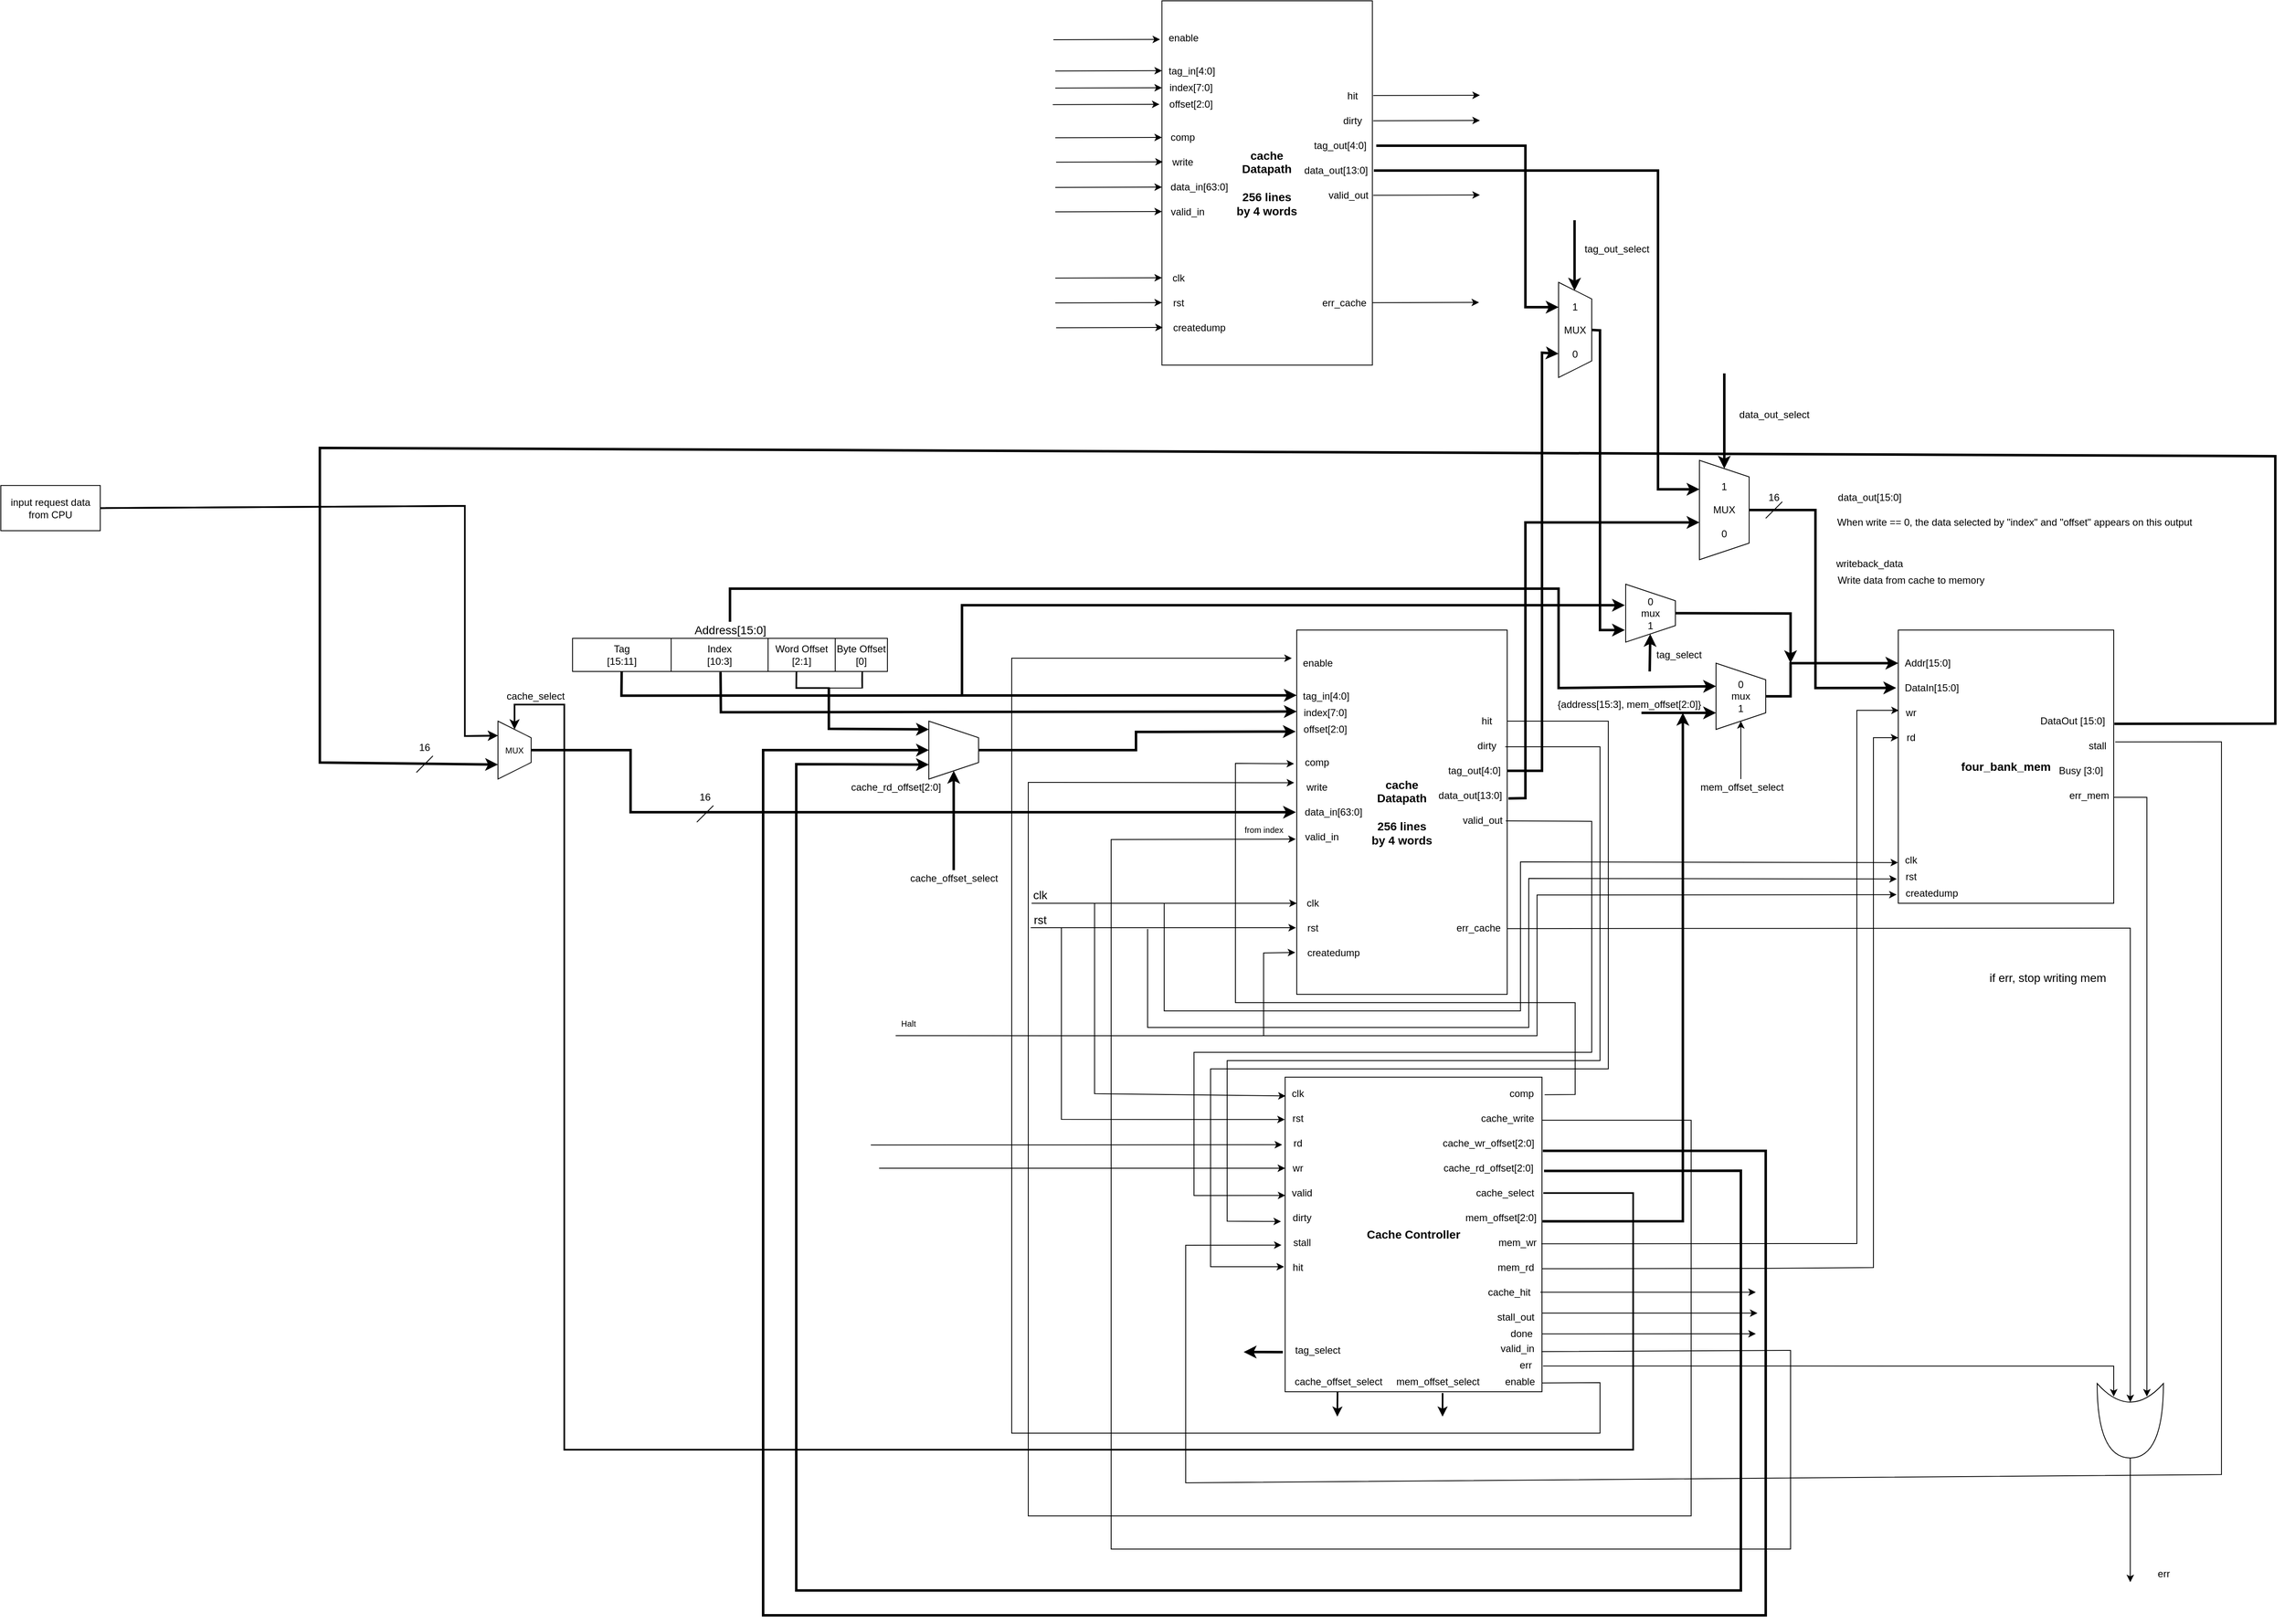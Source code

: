 <mxfile version="17.4.0" type="github">
  <diagram id="H0bEh5gtoYqn4u-LueMm" name="Page-1">
    <mxGraphModel dx="1113" dy="3058" grid="1" gridSize="10" guides="1" tooltips="1" connect="1" arrows="1" fold="1" page="1" pageScale="1" pageWidth="1654" pageHeight="2336" math="0" shadow="0">
      <root>
        <mxCell id="0" />
        <mxCell id="1" parent="0" />
        <mxCell id="zMXqPVA5cicqRbTmdhPu-194" value="&lt;span style=&quot;font-size: 14px&quot;&gt;&lt;b&gt;cache&lt;br&gt;Datapath&lt;br&gt;&lt;br&gt;256 lines&lt;br&gt;by 4 words&lt;br&gt;&lt;/b&gt;&lt;/span&gt;" style="rounded=0;whiteSpace=wrap;html=1;fontColor=#000000;fillColor=none;" vertex="1" parent="1">
          <mxGeometry x="1841.29" y="-470" width="254" height="440" as="geometry" />
        </mxCell>
        <mxCell id="zMXqPVA5cicqRbTmdhPu-197" value="enable" style="text;html=1;align=center;verticalAlign=middle;resizable=0;points=[];autosize=1;strokeColor=none;fillColor=none;fontColor=#000000;" vertex="1" parent="1">
          <mxGeometry x="1842.29" y="-435" width="50" height="20" as="geometry" />
        </mxCell>
        <mxCell id="zMXqPVA5cicqRbTmdhPu-198" value="offset[2:0]" style="text;html=1;align=center;verticalAlign=middle;resizable=0;points=[];autosize=1;strokeColor=none;fillColor=none;fontColor=#000000;" vertex="1" parent="1">
          <mxGeometry x="1841.29" y="-355" width="70" height="20" as="geometry" />
        </mxCell>
        <mxCell id="zMXqPVA5cicqRbTmdhPu-199" value="hit" style="text;html=1;align=center;verticalAlign=middle;resizable=0;points=[];autosize=1;strokeColor=none;fillColor=none;fontColor=#000000;" vertex="1" parent="1">
          <mxGeometry x="2056.29" y="-365" width="30" height="20" as="geometry" />
        </mxCell>
        <mxCell id="zMXqPVA5cicqRbTmdhPu-200" value="dirty" style="text;html=1;align=center;verticalAlign=middle;resizable=0;points=[];autosize=1;strokeColor=none;fillColor=none;fontColor=#000000;" vertex="1" parent="1">
          <mxGeometry x="2051.29" y="-335" width="40" height="20" as="geometry" />
        </mxCell>
        <mxCell id="zMXqPVA5cicqRbTmdhPu-201" value="tag_out[4:0]" style="text;html=1;align=center;verticalAlign=middle;resizable=0;points=[];autosize=1;strokeColor=none;fillColor=none;fontColor=#000000;" vertex="1" parent="1">
          <mxGeometry x="2016.29" y="-305" width="80" height="20" as="geometry" />
        </mxCell>
        <mxCell id="zMXqPVA5cicqRbTmdhPu-202" value="data_out[13:0]" style="text;html=1;align=center;verticalAlign=middle;resizable=0;points=[];autosize=1;strokeColor=none;fillColor=none;fontColor=#000000;" vertex="1" parent="1">
          <mxGeometry x="2006.29" y="-275" width="90" height="20" as="geometry" />
        </mxCell>
        <mxCell id="zMXqPVA5cicqRbTmdhPu-203" value="comp" style="text;html=1;align=center;verticalAlign=middle;resizable=0;points=[];autosize=1;strokeColor=none;fillColor=none;fontColor=#000000;" vertex="1" parent="1">
          <mxGeometry x="1841.29" y="-315" width="50" height="20" as="geometry" />
        </mxCell>
        <mxCell id="zMXqPVA5cicqRbTmdhPu-204" value="index[7:0]" style="text;html=1;align=center;verticalAlign=middle;resizable=0;points=[];autosize=1;strokeColor=none;fillColor=none;fontColor=#000000;" vertex="1" parent="1">
          <mxGeometry x="1841.29" y="-375" width="70" height="20" as="geometry" />
        </mxCell>
        <mxCell id="zMXqPVA5cicqRbTmdhPu-205" value="write" style="text;html=1;align=center;verticalAlign=middle;resizable=0;points=[];autosize=1;strokeColor=none;fillColor=none;fontColor=#000000;" vertex="1" parent="1">
          <mxGeometry x="1846.29" y="-285" width="40" height="20" as="geometry" />
        </mxCell>
        <mxCell id="zMXqPVA5cicqRbTmdhPu-206" value="valid_in" style="text;html=1;align=center;verticalAlign=middle;resizable=0;points=[];autosize=1;strokeColor=none;fillColor=none;fontColor=#000000;" vertex="1" parent="1">
          <mxGeometry x="1842.29" y="-225" width="60" height="20" as="geometry" />
        </mxCell>
        <mxCell id="zMXqPVA5cicqRbTmdhPu-207" value="data_in[63:0]" style="text;html=1;align=center;verticalAlign=middle;resizable=0;points=[];autosize=1;strokeColor=none;fillColor=none;fontColor=#000000;" vertex="1" parent="1">
          <mxGeometry x="1841.29" y="-255" width="90" height="20" as="geometry" />
        </mxCell>
        <mxCell id="zMXqPVA5cicqRbTmdhPu-208" value="tag_in[4:0]" style="text;html=1;align=center;verticalAlign=middle;resizable=0;points=[];autosize=1;strokeColor=none;fillColor=none;fontColor=#000000;" vertex="1" parent="1">
          <mxGeometry x="1842.29" y="-395" width="70" height="20" as="geometry" />
        </mxCell>
        <mxCell id="zMXqPVA5cicqRbTmdhPu-209" value="clk" style="text;html=1;align=center;verticalAlign=middle;resizable=0;points=[];autosize=1;strokeColor=none;fillColor=none;fontColor=#000000;" vertex="1" parent="1">
          <mxGeometry x="1846.29" y="-145" width="30" height="20" as="geometry" />
        </mxCell>
        <mxCell id="zMXqPVA5cicqRbTmdhPu-210" value="rst" style="text;html=1;align=center;verticalAlign=middle;resizable=0;points=[];autosize=1;strokeColor=none;fillColor=none;fontColor=#000000;" vertex="1" parent="1">
          <mxGeometry x="1846.29" y="-115" width="30" height="20" as="geometry" />
        </mxCell>
        <mxCell id="zMXqPVA5cicqRbTmdhPu-211" value="createdump" style="text;html=1;align=center;verticalAlign=middle;resizable=0;points=[];autosize=1;strokeColor=none;fillColor=none;fontColor=#000000;" vertex="1" parent="1">
          <mxGeometry x="1846.29" y="-85" width="80" height="20" as="geometry" />
        </mxCell>
        <mxCell id="zMXqPVA5cicqRbTmdhPu-212" value="valid_out" style="text;html=1;align=center;verticalAlign=middle;resizable=0;points=[];autosize=1;strokeColor=none;fillColor=none;fontColor=#000000;" vertex="1" parent="1">
          <mxGeometry x="2036.29" y="-245" width="60" height="20" as="geometry" />
        </mxCell>
        <mxCell id="zMXqPVA5cicqRbTmdhPu-213" value="err_cache" style="text;html=1;align=center;verticalAlign=middle;resizable=0;points=[];autosize=1;strokeColor=none;fillColor=none;fontColor=#000000;" vertex="1" parent="1">
          <mxGeometry x="2026.29" y="-115" width="70" height="20" as="geometry" />
        </mxCell>
        <mxCell id="zMXqPVA5cicqRbTmdhPu-415" value="" style="endArrow=classic;html=1;rounded=0;entryX=-0.009;entryY=0.106;entryDx=0;entryDy=0;entryPerimeter=0;" edge="1" parent="1" target="zMXqPVA5cicqRbTmdhPu-194">
          <mxGeometry width="50" height="50" relative="1" as="geometry">
            <mxPoint x="1710.29" y="-423" as="sourcePoint" />
            <mxPoint x="1730.29" y="-440" as="targetPoint" />
          </mxGeometry>
        </mxCell>
        <mxCell id="zMXqPVA5cicqRbTmdhPu-416" value="" style="endArrow=classic;html=1;rounded=0;entryX=-0.009;entryY=0.106;entryDx=0;entryDy=0;entryPerimeter=0;" edge="1" parent="1">
          <mxGeometry width="50" height="50" relative="1" as="geometry">
            <mxPoint x="1712.58" y="-385.23" as="sourcePoint" />
            <mxPoint x="1841.294" y="-385.59" as="targetPoint" />
          </mxGeometry>
        </mxCell>
        <mxCell id="zMXqPVA5cicqRbTmdhPu-417" value="" style="endArrow=classic;html=1;rounded=0;entryX=-0.009;entryY=0.106;entryDx=0;entryDy=0;entryPerimeter=0;" edge="1" parent="1">
          <mxGeometry width="50" height="50" relative="1" as="geometry">
            <mxPoint x="1712.58" y="-364.64" as="sourcePoint" />
            <mxPoint x="1841.294" y="-365.0" as="targetPoint" />
          </mxGeometry>
        </mxCell>
        <mxCell id="zMXqPVA5cicqRbTmdhPu-418" value="" style="endArrow=classic;html=1;rounded=0;entryX=-0.009;entryY=0.106;entryDx=0;entryDy=0;entryPerimeter=0;" edge="1" parent="1">
          <mxGeometry width="50" height="50" relative="1" as="geometry">
            <mxPoint x="1709.58" y="-344.64" as="sourcePoint" />
            <mxPoint x="1838.294" y="-345.0" as="targetPoint" />
          </mxGeometry>
        </mxCell>
        <mxCell id="zMXqPVA5cicqRbTmdhPu-419" value="" style="endArrow=classic;html=1;rounded=0;entryX=-0.009;entryY=0.106;entryDx=0;entryDy=0;entryPerimeter=0;" edge="1" parent="1">
          <mxGeometry width="50" height="50" relative="1" as="geometry">
            <mxPoint x="1712.58" y="-304.64" as="sourcePoint" />
            <mxPoint x="1841.294" y="-305.0" as="targetPoint" />
          </mxGeometry>
        </mxCell>
        <mxCell id="zMXqPVA5cicqRbTmdhPu-420" value="" style="endArrow=classic;html=1;rounded=0;entryX=-0.009;entryY=0.106;entryDx=0;entryDy=0;entryPerimeter=0;" edge="1" parent="1">
          <mxGeometry width="50" height="50" relative="1" as="geometry">
            <mxPoint x="1713.58" y="-275.12" as="sourcePoint" />
            <mxPoint x="1842.294" y="-275.48" as="targetPoint" />
          </mxGeometry>
        </mxCell>
        <mxCell id="zMXqPVA5cicqRbTmdhPu-421" value="" style="endArrow=classic;html=1;rounded=0;entryX=-0.009;entryY=0.106;entryDx=0;entryDy=0;entryPerimeter=0;" edge="1" parent="1">
          <mxGeometry width="50" height="50" relative="1" as="geometry">
            <mxPoint x="1712.58" y="-244.64" as="sourcePoint" />
            <mxPoint x="1841.294" y="-245" as="targetPoint" />
          </mxGeometry>
        </mxCell>
        <mxCell id="zMXqPVA5cicqRbTmdhPu-422" value="" style="endArrow=classic;html=1;rounded=0;entryX=-0.009;entryY=0.106;entryDx=0;entryDy=0;entryPerimeter=0;" edge="1" parent="1">
          <mxGeometry width="50" height="50" relative="1" as="geometry">
            <mxPoint x="1712.58" y="-215.12" as="sourcePoint" />
            <mxPoint x="1841.294" y="-215.48" as="targetPoint" />
          </mxGeometry>
        </mxCell>
        <mxCell id="zMXqPVA5cicqRbTmdhPu-423" value="" style="endArrow=classic;html=1;rounded=0;entryX=-0.009;entryY=0.106;entryDx=0;entryDy=0;entryPerimeter=0;" edge="1" parent="1">
          <mxGeometry width="50" height="50" relative="1" as="geometry">
            <mxPoint x="1712.58" y="-135.12" as="sourcePoint" />
            <mxPoint x="1841.294" y="-135.48" as="targetPoint" />
          </mxGeometry>
        </mxCell>
        <mxCell id="zMXqPVA5cicqRbTmdhPu-424" value="" style="endArrow=classic;html=1;rounded=0;entryX=-0.009;entryY=0.106;entryDx=0;entryDy=0;entryPerimeter=0;" edge="1" parent="1">
          <mxGeometry width="50" height="50" relative="1" as="geometry">
            <mxPoint x="1712.58" y="-105.12" as="sourcePoint" />
            <mxPoint x="1841.294" y="-105.48" as="targetPoint" />
          </mxGeometry>
        </mxCell>
        <mxCell id="zMXqPVA5cicqRbTmdhPu-425" value="" style="endArrow=classic;html=1;rounded=0;entryX=-0.009;entryY=0.106;entryDx=0;entryDy=0;entryPerimeter=0;" edge="1" parent="1">
          <mxGeometry width="50" height="50" relative="1" as="geometry">
            <mxPoint x="1713.58" y="-75.12" as="sourcePoint" />
            <mxPoint x="1842.294" y="-75.48" as="targetPoint" />
          </mxGeometry>
        </mxCell>
        <mxCell id="zMXqPVA5cicqRbTmdhPu-426" value="" style="endArrow=classic;html=1;rounded=0;entryX=-0.009;entryY=0.106;entryDx=0;entryDy=0;entryPerimeter=0;" edge="1" parent="1">
          <mxGeometry width="50" height="50" relative="1" as="geometry">
            <mxPoint x="2096.29" y="-355.59" as="sourcePoint" />
            <mxPoint x="2225.004" y="-355.95" as="targetPoint" />
          </mxGeometry>
        </mxCell>
        <mxCell id="zMXqPVA5cicqRbTmdhPu-427" value="" style="endArrow=classic;html=1;rounded=0;entryX=-0.009;entryY=0.106;entryDx=0;entryDy=0;entryPerimeter=0;" edge="1" parent="1">
          <mxGeometry width="50" height="50" relative="1" as="geometry">
            <mxPoint x="2096.29" y="-325.12" as="sourcePoint" />
            <mxPoint x="2225.004" y="-325.48" as="targetPoint" />
          </mxGeometry>
        </mxCell>
        <mxCell id="zMXqPVA5cicqRbTmdhPu-428" value="" style="endArrow=classic;html=1;rounded=0;strokeWidth=3;" edge="1" parent="1">
          <mxGeometry width="50" height="50" relative="1" as="geometry">
            <mxPoint x="2100" y="-295" as="sourcePoint" />
            <mxPoint x="2320" y="-100" as="targetPoint" />
            <Array as="points">
              <mxPoint x="2280" y="-295" />
              <mxPoint x="2280" y="-100" />
            </Array>
          </mxGeometry>
        </mxCell>
        <mxCell id="zMXqPVA5cicqRbTmdhPu-429" value="" style="endArrow=classic;html=1;rounded=0;strokeWidth=3;exitX=1.008;exitY=0.5;exitDx=0;exitDy=0;exitPerimeter=0;" edge="1" parent="1" source="zMXqPVA5cicqRbTmdhPu-202">
          <mxGeometry width="50" height="50" relative="1" as="geometry">
            <mxPoint x="2258.0" y="-264.64" as="sourcePoint" />
            <mxPoint x="2490" y="120" as="targetPoint" />
            <Array as="points">
              <mxPoint x="2440" y="-265" />
              <mxPoint x="2440" y="120" />
            </Array>
          </mxGeometry>
        </mxCell>
        <mxCell id="zMXqPVA5cicqRbTmdhPu-430" value="" style="endArrow=classic;html=1;rounded=0;entryX=-0.009;entryY=0.106;entryDx=0;entryDy=0;entryPerimeter=0;" edge="1" parent="1">
          <mxGeometry width="50" height="50" relative="1" as="geometry">
            <mxPoint x="2096.29" y="-235.12" as="sourcePoint" />
            <mxPoint x="2225.004" y="-235.48" as="targetPoint" />
          </mxGeometry>
        </mxCell>
        <mxCell id="zMXqPVA5cicqRbTmdhPu-431" value="" style="endArrow=classic;html=1;rounded=0;entryX=-0.009;entryY=0.106;entryDx=0;entryDy=0;entryPerimeter=0;" edge="1" parent="1">
          <mxGeometry width="50" height="50" relative="1" as="geometry">
            <mxPoint x="2095.29" y="-105.35" as="sourcePoint" />
            <mxPoint x="2224.004" y="-105.71" as="targetPoint" />
          </mxGeometry>
        </mxCell>
        <mxCell id="zMXqPVA5cicqRbTmdhPu-432" value="&lt;b&gt;&lt;font style=&quot;font-size: 14px&quot;&gt;four_bank_mem&lt;br&gt;&lt;/font&gt;&lt;/b&gt;" style="rounded=0;whiteSpace=wrap;html=1;fontColor=#000000;fillColor=none;" vertex="1" parent="1">
          <mxGeometry x="2730" y="290" width="260" height="330" as="geometry" />
        </mxCell>
        <mxCell id="zMXqPVA5cicqRbTmdhPu-433" value="Addr[15:0]" style="text;html=1;align=center;verticalAlign=middle;resizable=0;points=[];autosize=1;strokeColor=none;fillColor=none;fontColor=#000000;" vertex="1" parent="1">
          <mxGeometry x="2730" y="320" width="70" height="20" as="geometry" />
        </mxCell>
        <mxCell id="zMXqPVA5cicqRbTmdhPu-434" value="DataIn[15:0]" style="text;html=1;align=center;verticalAlign=middle;resizable=0;points=[];autosize=1;strokeColor=none;fillColor=none;fontColor=#000000;" vertex="1" parent="1">
          <mxGeometry x="2730" y="350" width="80" height="20" as="geometry" />
        </mxCell>
        <mxCell id="zMXqPVA5cicqRbTmdhPu-435" value="wr" style="text;html=1;align=center;verticalAlign=middle;resizable=0;points=[];autosize=1;strokeColor=none;fillColor=none;fontColor=#000000;" vertex="1" parent="1">
          <mxGeometry x="2730" y="380" width="30" height="20" as="geometry" />
        </mxCell>
        <mxCell id="zMXqPVA5cicqRbTmdhPu-436" value="rd" style="text;html=1;align=center;verticalAlign=middle;resizable=0;points=[];autosize=1;strokeColor=none;fillColor=none;fontColor=#000000;" vertex="1" parent="1">
          <mxGeometry x="2730" y="410" width="30" height="20" as="geometry" />
        </mxCell>
        <mxCell id="zMXqPVA5cicqRbTmdhPu-437" value="clk" style="text;html=1;align=center;verticalAlign=middle;resizable=0;points=[];autosize=1;strokeColor=none;fillColor=none;fontColor=#000000;" vertex="1" parent="1">
          <mxGeometry x="2730" y="558" width="30" height="20" as="geometry" />
        </mxCell>
        <mxCell id="zMXqPVA5cicqRbTmdhPu-438" value="rst" style="text;html=1;align=center;verticalAlign=middle;resizable=0;points=[];autosize=1;strokeColor=none;fillColor=none;fontColor=#000000;" vertex="1" parent="1">
          <mxGeometry x="2730" y="578" width="30" height="20" as="geometry" />
        </mxCell>
        <mxCell id="zMXqPVA5cicqRbTmdhPu-439" value="createdump" style="text;html=1;align=center;verticalAlign=middle;resizable=0;points=[];autosize=1;strokeColor=none;fillColor=none;fontColor=#000000;" vertex="1" parent="1">
          <mxGeometry x="2730" y="598" width="80" height="20" as="geometry" />
        </mxCell>
        <mxCell id="zMXqPVA5cicqRbTmdhPu-440" value="DataOut [15:0]" style="text;html=1;align=center;verticalAlign=middle;resizable=0;points=[];autosize=1;strokeColor=none;fillColor=none;fontColor=#000000;" vertex="1" parent="1">
          <mxGeometry x="2895" y="390" width="90" height="20" as="geometry" />
        </mxCell>
        <mxCell id="zMXqPVA5cicqRbTmdhPu-441" value="stall" style="text;html=1;align=center;verticalAlign=middle;resizable=0;points=[];autosize=1;strokeColor=none;fillColor=none;fontColor=#000000;" vertex="1" parent="1">
          <mxGeometry x="2950" y="420" width="40" height="20" as="geometry" />
        </mxCell>
        <mxCell id="zMXqPVA5cicqRbTmdhPu-442" value="Busy [3:0]" style="text;html=1;align=center;verticalAlign=middle;resizable=0;points=[];autosize=1;strokeColor=none;fillColor=none;fontColor=#000000;" vertex="1" parent="1">
          <mxGeometry x="2915" y="450" width="70" height="20" as="geometry" />
        </mxCell>
        <mxCell id="zMXqPVA5cicqRbTmdhPu-443" value="err_mem" style="text;html=1;align=center;verticalAlign=middle;resizable=0;points=[];autosize=1;strokeColor=none;fillColor=none;fontColor=#000000;" vertex="1" parent="1">
          <mxGeometry x="2930" y="480" width="60" height="20" as="geometry" />
        </mxCell>
        <mxCell id="zMXqPVA5cicqRbTmdhPu-444" value="&lt;span style=&quot;font-size: 14px&quot;&gt;&lt;b&gt;cache&lt;br&gt;Datapath&lt;br&gt;&lt;br&gt;256 lines&lt;br&gt;by 4 words&lt;br&gt;&lt;/b&gt;&lt;/span&gt;" style="rounded=0;whiteSpace=wrap;html=1;fontColor=#000000;fillColor=none;" vertex="1" parent="1">
          <mxGeometry x="2004" y="290" width="254" height="440" as="geometry" />
        </mxCell>
        <mxCell id="zMXqPVA5cicqRbTmdhPu-445" value="enable" style="text;html=1;align=center;verticalAlign=middle;resizable=0;points=[];autosize=1;strokeColor=none;fillColor=none;fontColor=#000000;" vertex="1" parent="1">
          <mxGeometry x="2004" y="320" width="50" height="20" as="geometry" />
        </mxCell>
        <mxCell id="zMXqPVA5cicqRbTmdhPu-446" value="offset[2:0]" style="text;html=1;align=center;verticalAlign=middle;resizable=0;points=[];autosize=1;strokeColor=none;fillColor=none;fontColor=#000000;" vertex="1" parent="1">
          <mxGeometry x="2003" y="400" width="70" height="20" as="geometry" />
        </mxCell>
        <mxCell id="zMXqPVA5cicqRbTmdhPu-447" value="hit" style="text;html=1;align=center;verticalAlign=middle;resizable=0;points=[];autosize=1;strokeColor=none;fillColor=none;fontColor=#000000;" vertex="1" parent="1">
          <mxGeometry x="2218" y="390" width="30" height="20" as="geometry" />
        </mxCell>
        <mxCell id="zMXqPVA5cicqRbTmdhPu-448" value="dirty" style="text;html=1;align=center;verticalAlign=middle;resizable=0;points=[];autosize=1;strokeColor=none;fillColor=none;fontColor=#000000;" vertex="1" parent="1">
          <mxGeometry x="2213" y="420" width="40" height="20" as="geometry" />
        </mxCell>
        <mxCell id="zMXqPVA5cicqRbTmdhPu-449" value="tag_out[4:0]" style="text;html=1;align=center;verticalAlign=middle;resizable=0;points=[];autosize=1;strokeColor=none;fillColor=none;fontColor=#000000;" vertex="1" parent="1">
          <mxGeometry x="2178" y="450" width="80" height="20" as="geometry" />
        </mxCell>
        <mxCell id="zMXqPVA5cicqRbTmdhPu-450" value="data_out[13:0]" style="text;html=1;align=center;verticalAlign=middle;resizable=0;points=[];autosize=1;strokeColor=none;fillColor=none;fontColor=#000000;" vertex="1" parent="1">
          <mxGeometry x="2168" y="480" width="90" height="20" as="geometry" />
        </mxCell>
        <mxCell id="zMXqPVA5cicqRbTmdhPu-451" value="comp" style="text;html=1;align=center;verticalAlign=middle;resizable=0;points=[];autosize=1;strokeColor=none;fillColor=none;fontColor=#000000;" vertex="1" parent="1">
          <mxGeometry x="2003" y="440" width="50" height="20" as="geometry" />
        </mxCell>
        <mxCell id="zMXqPVA5cicqRbTmdhPu-452" value="index[7:0]" style="text;html=1;align=center;verticalAlign=middle;resizable=0;points=[];autosize=1;strokeColor=none;fillColor=none;fontColor=#000000;" vertex="1" parent="1">
          <mxGeometry x="2003" y="380" width="70" height="20" as="geometry" />
        </mxCell>
        <mxCell id="zMXqPVA5cicqRbTmdhPu-453" value="write" style="text;html=1;align=center;verticalAlign=middle;resizable=0;points=[];autosize=1;strokeColor=none;fillColor=none;fontColor=#000000;" vertex="1" parent="1">
          <mxGeometry x="2008" y="470" width="40" height="20" as="geometry" />
        </mxCell>
        <mxCell id="zMXqPVA5cicqRbTmdhPu-454" value="valid_in" style="text;html=1;align=center;verticalAlign=middle;resizable=0;points=[];autosize=1;strokeColor=none;fillColor=none;fontColor=#000000;" vertex="1" parent="1">
          <mxGeometry x="2004" y="530" width="60" height="20" as="geometry" />
        </mxCell>
        <mxCell id="zMXqPVA5cicqRbTmdhPu-455" value="data_in[63:0]" style="text;html=1;align=center;verticalAlign=middle;resizable=0;points=[];autosize=1;strokeColor=none;fillColor=none;fontColor=#000000;" vertex="1" parent="1">
          <mxGeometry x="2003" y="500" width="90" height="20" as="geometry" />
        </mxCell>
        <mxCell id="zMXqPVA5cicqRbTmdhPu-456" value="tag_in[4:0]" style="text;html=1;align=center;verticalAlign=middle;resizable=0;points=[];autosize=1;strokeColor=none;fillColor=none;fontColor=#000000;" vertex="1" parent="1">
          <mxGeometry x="2004" y="360" width="70" height="20" as="geometry" />
        </mxCell>
        <mxCell id="zMXqPVA5cicqRbTmdhPu-457" value="clk" style="text;html=1;align=center;verticalAlign=middle;resizable=0;points=[];autosize=1;strokeColor=none;fillColor=none;fontColor=#000000;" vertex="1" parent="1">
          <mxGeometry x="2008" y="610" width="30" height="20" as="geometry" />
        </mxCell>
        <mxCell id="zMXqPVA5cicqRbTmdhPu-458" value="rst" style="text;html=1;align=center;verticalAlign=middle;resizable=0;points=[];autosize=1;strokeColor=none;fillColor=none;fontColor=#000000;" vertex="1" parent="1">
          <mxGeometry x="2008" y="640" width="30" height="20" as="geometry" />
        </mxCell>
        <mxCell id="zMXqPVA5cicqRbTmdhPu-459" value="createdump" style="text;html=1;align=center;verticalAlign=middle;resizable=0;points=[];autosize=1;strokeColor=none;fillColor=none;fontColor=#000000;" vertex="1" parent="1">
          <mxGeometry x="2008" y="670" width="80" height="20" as="geometry" />
        </mxCell>
        <mxCell id="zMXqPVA5cicqRbTmdhPu-460" value="valid_out" style="text;html=1;align=center;verticalAlign=middle;resizable=0;points=[];autosize=1;strokeColor=none;fillColor=none;fontColor=#000000;" vertex="1" parent="1">
          <mxGeometry x="2198" y="510" width="60" height="20" as="geometry" />
        </mxCell>
        <mxCell id="zMXqPVA5cicqRbTmdhPu-461" value="err_cache" style="text;html=1;align=center;verticalAlign=middle;resizable=0;points=[];autosize=1;strokeColor=none;fillColor=none;fontColor=#000000;" vertex="1" parent="1">
          <mxGeometry x="2188" y="640" width="70" height="20" as="geometry" />
        </mxCell>
        <mxCell id="zMXqPVA5cicqRbTmdhPu-462" value="&lt;b&gt;Cache Controller&lt;/b&gt;" style="rounded=0;whiteSpace=wrap;html=1;fontSize=14;fontColor=#000000;fillColor=none;" vertex="1" parent="1">
          <mxGeometry x="1990" y="830" width="310" height="380" as="geometry" />
        </mxCell>
        <mxCell id="zMXqPVA5cicqRbTmdhPu-463" value="comp" style="text;html=1;align=center;verticalAlign=middle;resizable=0;points=[];autosize=1;strokeColor=none;fillColor=none;fontColor=#000000;" vertex="1" parent="1">
          <mxGeometry x="2250" y="840" width="50" height="20" as="geometry" />
        </mxCell>
        <mxCell id="zMXqPVA5cicqRbTmdhPu-464" value="cache_write" style="text;html=1;align=center;verticalAlign=middle;resizable=0;points=[];autosize=1;strokeColor=none;fillColor=none;fontColor=#000000;" vertex="1" parent="1">
          <mxGeometry x="2218" y="870" width="80" height="20" as="geometry" />
        </mxCell>
        <mxCell id="zMXqPVA5cicqRbTmdhPu-465" value="Address[15:0]" style="text;html=1;align=center;verticalAlign=middle;resizable=0;points=[];autosize=1;strokeColor=none;fillColor=none;fontSize=14;fontColor=#000000;" vertex="1" parent="1">
          <mxGeometry x="1270" y="280" width="100" height="20" as="geometry" />
        </mxCell>
        <mxCell id="zMXqPVA5cicqRbTmdhPu-466" value="err" style="text;html=1;align=center;verticalAlign=middle;resizable=0;points=[];autosize=1;strokeColor=none;fillColor=none;fontColor=#000000;" vertex="1" parent="1">
          <mxGeometry x="2265" y="1168" width="30" height="20" as="geometry" />
        </mxCell>
        <mxCell id="zMXqPVA5cicqRbTmdhPu-467" value="if err, stop writing mem" style="text;html=1;align=center;verticalAlign=middle;resizable=0;points=[];autosize=1;strokeColor=none;fillColor=none;fontSize=14;fontColor=#000000;" vertex="1" parent="1">
          <mxGeometry x="2830" y="700" width="160" height="20" as="geometry" />
        </mxCell>
        <mxCell id="zMXqPVA5cicqRbTmdhPu-468" value="" style="endArrow=classic;html=1;rounded=0;fontSize=14;fontColor=#000000;entryX=0;entryY=0.75;entryDx=0;entryDy=0;" edge="1" parent="1" target="zMXqPVA5cicqRbTmdhPu-444">
          <mxGeometry width="50" height="50" relative="1" as="geometry">
            <mxPoint x="1684.0" y="620" as="sourcePoint" />
            <mxPoint x="1724" y="600" as="targetPoint" />
          </mxGeometry>
        </mxCell>
        <mxCell id="zMXqPVA5cicqRbTmdhPu-469" value="" style="endArrow=classic;html=1;rounded=0;fontSize=14;fontColor=#000000;exitX=1.004;exitY=0.529;exitDx=0;exitDy=0;exitPerimeter=0;entryX=0.25;entryY=0.5;entryDx=0;entryDy=0;entryPerimeter=0;" edge="1" parent="1" source="zMXqPVA5cicqRbTmdhPu-461" target="zMXqPVA5cicqRbTmdhPu-470">
          <mxGeometry width="50" height="50" relative="1" as="geometry">
            <mxPoint x="2264" y="650" as="sourcePoint" />
            <mxPoint x="2684" y="730" as="targetPoint" />
            <Array as="points">
              <mxPoint x="3010" y="650" />
            </Array>
          </mxGeometry>
        </mxCell>
        <mxCell id="zMXqPVA5cicqRbTmdhPu-470" value="" style="shape=xor;whiteSpace=wrap;html=1;fontSize=14;fontColor=#000000;fillColor=none;direction=south;" vertex="1" parent="1">
          <mxGeometry x="2970" y="1200" width="80" height="90" as="geometry" />
        </mxCell>
        <mxCell id="zMXqPVA5cicqRbTmdhPu-471" value="" style="endArrow=classic;html=1;rounded=0;fontSize=14;fontColor=#000000;entryX=0.175;entryY=0.25;entryDx=0;entryDy=0;entryPerimeter=0;" edge="1" parent="1" target="zMXqPVA5cicqRbTmdhPu-470">
          <mxGeometry width="50" height="50" relative="1" as="geometry">
            <mxPoint x="2990" y="492.0" as="sourcePoint" />
            <mxPoint x="2724" y="530" as="targetPoint" />
            <Array as="points">
              <mxPoint x="3030" y="492" />
            </Array>
          </mxGeometry>
        </mxCell>
        <mxCell id="zMXqPVA5cicqRbTmdhPu-472" value="" style="endArrow=classic;html=1;rounded=0;fontSize=14;fontColor=#000000;entryX=0;entryY=0.75;entryDx=0;entryDy=0;" edge="1" parent="1">
          <mxGeometry width="50" height="50" relative="1" as="geometry">
            <mxPoint x="1683" y="649.5" as="sourcePoint" />
            <mxPoint x="2003" y="649.5" as="targetPoint" />
          </mxGeometry>
        </mxCell>
        <mxCell id="zMXqPVA5cicqRbTmdhPu-473" value="rst" style="text;html=1;align=center;verticalAlign=middle;resizable=0;points=[];autosize=1;strokeColor=none;fillColor=none;fontSize=14;fontColor=#000000;" vertex="1" parent="1">
          <mxGeometry x="1679" y="630" width="30" height="20" as="geometry" />
        </mxCell>
        <mxCell id="zMXqPVA5cicqRbTmdhPu-474" value="clk" style="text;html=1;align=center;verticalAlign=middle;resizable=0;points=[];autosize=1;strokeColor=none;fillColor=none;fontSize=14;fontColor=#000000;" vertex="1" parent="1">
          <mxGeometry x="1679" y="600" width="30" height="20" as="geometry" />
        </mxCell>
        <mxCell id="zMXqPVA5cicqRbTmdhPu-475" value="" style="endArrow=classic;html=1;rounded=0;fontSize=14;fontColor=#000000;entryX=-0.001;entryY=0.851;entryDx=0;entryDy=0;entryPerimeter=0;" edge="1" parent="1" target="zMXqPVA5cicqRbTmdhPu-432">
          <mxGeometry width="50" height="50" relative="1" as="geometry">
            <mxPoint x="1844.0" y="620" as="sourcePoint" />
            <mxPoint x="2374" y="490" as="targetPoint" />
            <Array as="points">
              <mxPoint x="1844" y="750" />
              <mxPoint x="2274" y="750" />
              <mxPoint x="2274" y="570" />
            </Array>
          </mxGeometry>
        </mxCell>
        <mxCell id="zMXqPVA5cicqRbTmdhPu-476" value="" style="endArrow=classic;html=1;rounded=0;fontSize=14;fontColor=#000000;entryX=-0.007;entryY=0.911;entryDx=0;entryDy=0;entryPerimeter=0;" edge="1" parent="1" target="zMXqPVA5cicqRbTmdhPu-432">
          <mxGeometry width="50" height="50" relative="1" as="geometry">
            <mxPoint x="1824.0" y="651" as="sourcePoint" />
            <mxPoint x="2404" y="530" as="targetPoint" />
            <Array as="points">
              <mxPoint x="1824" y="770" />
              <mxPoint x="2284" y="770" />
              <mxPoint x="2284" y="590" />
            </Array>
          </mxGeometry>
        </mxCell>
        <mxCell id="zMXqPVA5cicqRbTmdhPu-477" value="" style="endArrow=classic;html=1;rounded=0;fontSize=14;fontColor=#000000;entryX=-0.026;entryY=0.578;entryDx=0;entryDy=0;entryPerimeter=0;strokeColor=#000000;exitX=-0.002;exitY=0.495;exitDx=0;exitDy=0;exitPerimeter=0;" edge="1" parent="1" target="zMXqPVA5cicqRbTmdhPu-439">
          <mxGeometry width="50" height="50" relative="1" as="geometry">
            <mxPoint x="1519.94" y="779.9" as="sourcePoint" />
            <mxPoint x="1784" y="780" as="targetPoint" />
            <Array as="points">
              <mxPoint x="1960" y="780" />
              <mxPoint x="2294" y="780" />
              <mxPoint x="2294" y="610" />
            </Array>
          </mxGeometry>
        </mxCell>
        <mxCell id="zMXqPVA5cicqRbTmdhPu-478" value="hit" style="text;html=1;align=center;verticalAlign=middle;resizable=0;points=[];autosize=1;strokeColor=none;fillColor=none;fontColor=#000000;" vertex="1" parent="1">
          <mxGeometry x="1990" y="1050" width="30" height="20" as="geometry" />
        </mxCell>
        <mxCell id="zMXqPVA5cicqRbTmdhPu-479" value="dirty" style="text;html=1;align=center;verticalAlign=middle;resizable=0;points=[];autosize=1;strokeColor=none;fillColor=none;fontColor=#000000;" vertex="1" parent="1">
          <mxGeometry x="1990" y="990" width="40" height="20" as="geometry" />
        </mxCell>
        <mxCell id="zMXqPVA5cicqRbTmdhPu-480" value="&lt;font style=&quot;font-size: 10px&quot;&gt;from index&lt;/font&gt;" style="text;html=1;align=center;verticalAlign=middle;resizable=0;points=[];autosize=1;strokeColor=none;fillColor=none;fontSize=14;fontColor=#000000;" vertex="1" parent="1">
          <mxGeometry x="1934" y="520" width="60" height="20" as="geometry" />
        </mxCell>
        <mxCell id="zMXqPVA5cicqRbTmdhPu-481" value="" style="endArrow=classic;html=1;rounded=0;fontSize=10;fontColor=#000000;exitX=1.016;exitY=0.669;exitDx=0;exitDy=0;exitPerimeter=0;strokeColor=#000000;strokeWidth=3;" edge="1" parent="1" source="zMXqPVA5cicqRbTmdhPu-450">
          <mxGeometry width="50" height="50" relative="1" as="geometry">
            <mxPoint x="2334" y="450" as="sourcePoint" />
            <mxPoint x="2490" y="160" as="targetPoint" />
            <Array as="points">
              <mxPoint x="2280" y="493" />
              <mxPoint x="2280" y="160" />
            </Array>
          </mxGeometry>
        </mxCell>
        <mxCell id="zMXqPVA5cicqRbTmdhPu-482" value="wr" style="text;html=1;align=center;verticalAlign=middle;resizable=0;points=[];autosize=1;strokeColor=none;fillColor=none;fontColor=#000000;" vertex="1" parent="1">
          <mxGeometry x="1990" y="930" width="30" height="20" as="geometry" />
        </mxCell>
        <mxCell id="zMXqPVA5cicqRbTmdhPu-483" value="rd" style="text;html=1;align=center;verticalAlign=middle;resizable=0;points=[];autosize=1;strokeColor=none;fillColor=none;fontColor=#000000;" vertex="1" parent="1">
          <mxGeometry x="1990" y="900" width="30" height="20" as="geometry" />
        </mxCell>
        <mxCell id="zMXqPVA5cicqRbTmdhPu-484" value="" style="endArrow=classic;html=1;rounded=0;fontSize=10;fontColor=#000000;entryX=-0.007;entryY=0.885;entryDx=0;entryDy=0;entryPerimeter=0;strokeColor=#000000;" edge="1" parent="1" target="zMXqPVA5cicqRbTmdhPu-444">
          <mxGeometry width="50" height="50" relative="1" as="geometry">
            <mxPoint x="1964.0" y="780" as="sourcePoint" />
            <mxPoint x="1974" y="690" as="targetPoint" />
            <Array as="points">
              <mxPoint x="1964" y="680" />
            </Array>
          </mxGeometry>
        </mxCell>
        <mxCell id="zMXqPVA5cicqRbTmdhPu-485" value="valid" style="text;html=1;align=center;verticalAlign=middle;resizable=0;points=[];autosize=1;strokeColor=none;fillColor=none;fontColor=#000000;" vertex="1" parent="1">
          <mxGeometry x="1990" y="960" width="40" height="20" as="geometry" />
        </mxCell>
        <mxCell id="zMXqPVA5cicqRbTmdhPu-486" value="stall" style="text;html=1;align=center;verticalAlign=middle;resizable=0;points=[];autosize=1;strokeColor=none;fillColor=none;fontColor=#000000;" vertex="1" parent="1">
          <mxGeometry x="1990" y="1020" width="40" height="20" as="geometry" />
        </mxCell>
        <mxCell id="zMXqPVA5cicqRbTmdhPu-487" value="enable" style="text;html=1;align=center;verticalAlign=middle;resizable=0;points=[];autosize=1;strokeColor=none;fillColor=none;fontColor=#000000;" vertex="1" parent="1">
          <mxGeometry x="2248" y="1188" width="50" height="20" as="geometry" />
        </mxCell>
        <mxCell id="zMXqPVA5cicqRbTmdhPu-488" value="" style="shape=table;html=1;whiteSpace=wrap;startSize=0;container=1;collapsible=0;childLayout=tableLayout;" vertex="1" parent="1">
          <mxGeometry x="1130" y="300" width="380" height="40" as="geometry" />
        </mxCell>
        <mxCell id="zMXqPVA5cicqRbTmdhPu-489" value="" style="shape=tableRow;horizontal=0;startSize=0;swimlaneHead=0;swimlaneBody=0;top=0;left=0;bottom=0;right=0;collapsible=0;dropTarget=0;fillColor=none;points=[[0,0.5],[1,0.5]];portConstraint=eastwest;" vertex="1" parent="zMXqPVA5cicqRbTmdhPu-488">
          <mxGeometry width="380" height="40" as="geometry" />
        </mxCell>
        <mxCell id="zMXqPVA5cicqRbTmdhPu-490" value="&lt;span&gt;Tag&lt;br&gt;[15:11]&lt;br&gt;&lt;/span&gt;" style="shape=partialRectangle;html=1;whiteSpace=wrap;connectable=0;fillColor=none;top=0;left=0;bottom=0;right=0;overflow=hidden;" vertex="1" parent="zMXqPVA5cicqRbTmdhPu-489">
          <mxGeometry width="119" height="40" as="geometry">
            <mxRectangle width="119" height="40" as="alternateBounds" />
          </mxGeometry>
        </mxCell>
        <mxCell id="zMXqPVA5cicqRbTmdhPu-491" value="&lt;span&gt;Index&lt;br&gt;[10:3]&lt;br&gt;&lt;/span&gt;" style="shape=partialRectangle;html=1;whiteSpace=wrap;connectable=0;fillColor=none;top=0;left=0;bottom=0;right=0;overflow=hidden;" vertex="1" parent="zMXqPVA5cicqRbTmdhPu-489">
          <mxGeometry x="119" width="117" height="40" as="geometry">
            <mxRectangle width="117" height="40" as="alternateBounds" />
          </mxGeometry>
        </mxCell>
        <mxCell id="zMXqPVA5cicqRbTmdhPu-492" value="&lt;span&gt;Word Offset&lt;br&gt;[2:1]&lt;br&gt;&lt;/span&gt;" style="shape=partialRectangle;html=1;whiteSpace=wrap;connectable=0;fillColor=none;top=0;left=0;bottom=0;right=0;overflow=hidden;" vertex="1" parent="zMXqPVA5cicqRbTmdhPu-489">
          <mxGeometry x="236" width="81" height="40" as="geometry">
            <mxRectangle width="81" height="40" as="alternateBounds" />
          </mxGeometry>
        </mxCell>
        <mxCell id="zMXqPVA5cicqRbTmdhPu-493" value="Byte Offset&lt;br&gt;[0]" style="shape=partialRectangle;html=1;whiteSpace=wrap;connectable=0;fillColor=none;top=0;left=0;bottom=0;right=0;overflow=hidden;" vertex="1" parent="zMXqPVA5cicqRbTmdhPu-489">
          <mxGeometry x="317" width="63" height="40" as="geometry">
            <mxRectangle width="63" height="40" as="alternateBounds" />
          </mxGeometry>
        </mxCell>
        <mxCell id="zMXqPVA5cicqRbTmdhPu-494" value="" style="endArrow=classic;html=1;rounded=0;fontSize=10;fontColor=#000000;strokeColor=#000000;strokeWidth=3;entryX=0.348;entryY=1;entryDx=0;entryDy=0;entryPerimeter=0;" edge="1" parent="1" target="zMXqPVA5cicqRbTmdhPu-556">
          <mxGeometry width="50" height="50" relative="1" as="geometry">
            <mxPoint x="1320" y="280" as="sourcePoint" />
            <mxPoint x="2430" y="332" as="targetPoint" />
            <Array as="points">
              <mxPoint x="1320" y="240" />
              <mxPoint x="2320" y="240" />
              <mxPoint x="2320" y="360" />
            </Array>
          </mxGeometry>
        </mxCell>
        <mxCell id="zMXqPVA5cicqRbTmdhPu-495" value="" style="endArrow=none;html=1;rounded=0;fontSize=10;fontColor=#000000;strokeColor=#000000;exitX=0.711;exitY=0.993;exitDx=0;exitDy=0;exitPerimeter=0;strokeWidth=2;" edge="1" parent="1" source="zMXqPVA5cicqRbTmdhPu-489">
          <mxGeometry width="50" height="50" relative="1" as="geometry">
            <mxPoint x="1390" y="400" as="sourcePoint" />
            <mxPoint x="1440" y="360" as="targetPoint" />
            <Array as="points">
              <mxPoint x="1400" y="360" />
            </Array>
          </mxGeometry>
        </mxCell>
        <mxCell id="zMXqPVA5cicqRbTmdhPu-496" value="" style="endArrow=none;html=1;rounded=0;fontSize=10;fontColor=#000000;strokeColor=#000000;" edge="1" parent="1">
          <mxGeometry width="50" height="50" relative="1" as="geometry">
            <mxPoint x="1440" y="360" as="sourcePoint" />
            <mxPoint x="1480" y="340" as="targetPoint" />
            <Array as="points">
              <mxPoint x="1480" y="360" />
            </Array>
          </mxGeometry>
        </mxCell>
        <mxCell id="zMXqPVA5cicqRbTmdhPu-497" value="" style="endArrow=none;html=1;rounded=0;fontSize=10;fontColor=#000000;strokeColor=#000000;" edge="1" parent="1">
          <mxGeometry width="50" height="50" relative="1" as="geometry">
            <mxPoint x="1439.32" y="360" as="sourcePoint" />
            <mxPoint x="1479.32" y="340" as="targetPoint" />
            <Array as="points">
              <mxPoint x="1479.32" y="360" />
            </Array>
          </mxGeometry>
        </mxCell>
        <mxCell id="zMXqPVA5cicqRbTmdhPu-498" value="" style="endArrow=none;html=1;rounded=0;fontSize=10;fontColor=#000000;strokeColor=#000000;" edge="1" parent="1">
          <mxGeometry width="50" height="50" relative="1" as="geometry">
            <mxPoint x="1439.32" y="360" as="sourcePoint" />
            <mxPoint x="1479.32" y="340" as="targetPoint" />
            <Array as="points">
              <mxPoint x="1479.32" y="360" />
              <mxPoint x="1479" y="350" />
            </Array>
          </mxGeometry>
        </mxCell>
        <mxCell id="zMXqPVA5cicqRbTmdhPu-499" value="" style="endArrow=classic;html=1;rounded=0;fontSize=10;fontColor=#000000;strokeColor=#000000;entryX=0.024;entryY=0.433;entryDx=0;entryDy=0;entryPerimeter=0;exitX=0.156;exitY=1.019;exitDx=0;exitDy=0;exitPerimeter=0;strokeWidth=3;" edge="1" parent="1">
          <mxGeometry width="50" height="50" relative="1" as="geometry">
            <mxPoint x="1189.28" y="340" as="sourcePoint" />
            <mxPoint x="2004.0" y="368.82" as="targetPoint" />
            <Array as="points">
              <mxPoint x="1189" y="369.24" />
            </Array>
          </mxGeometry>
        </mxCell>
        <mxCell id="zMXqPVA5cicqRbTmdhPu-500" value="" style="endArrow=classic;html=1;rounded=0;fontSize=10;fontColor=#000000;strokeColor=#000000;entryX=0.024;entryY=0.433;entryDx=0;entryDy=0;entryPerimeter=0;exitX=0.47;exitY=1.036;exitDx=0;exitDy=0;exitPerimeter=0;strokeWidth=3;" edge="1" parent="1">
          <mxGeometry width="50" height="50" relative="1" as="geometry">
            <mxPoint x="1308.6" y="340.68" as="sourcePoint" />
            <mxPoint x="2004.0" y="388.41" as="targetPoint" />
            <Array as="points">
              <mxPoint x="1309" y="389.24" />
            </Array>
          </mxGeometry>
        </mxCell>
        <mxCell id="zMXqPVA5cicqRbTmdhPu-501" value="" style="endArrow=classic;html=1;rounded=0;fontSize=10;fontColor=#000000;strokeColor=#000000;strokeWidth=3;" edge="1" parent="1">
          <mxGeometry width="50" height="50" relative="1" as="geometry">
            <mxPoint x="1439.32" y="359.24" as="sourcePoint" />
            <mxPoint x="1560" y="410" as="targetPoint" />
            <Array as="points">
              <mxPoint x="1439.32" y="409.24" />
            </Array>
          </mxGeometry>
        </mxCell>
        <mxCell id="zMXqPVA5cicqRbTmdhPu-502" value="" style="endArrow=classic;html=1;rounded=0;fontSize=10;fontColor=#000000;strokeColor=#000000;strokeWidth=3;entryX=-0.032;entryY=0.494;entryDx=0;entryDy=0;entryPerimeter=0;exitX=0.5;exitY=0;exitDx=0;exitDy=0;" edge="1" parent="1" target="zMXqPVA5cicqRbTmdhPu-434" source="zMXqPVA5cicqRbTmdhPu-580">
          <mxGeometry width="50" height="50" relative="1" as="geometry">
            <mxPoint x="2560" y="160" as="sourcePoint" />
            <mxPoint x="2640" y="220" as="targetPoint" />
            <Array as="points">
              <mxPoint x="2630" y="145" />
              <mxPoint x="2630" y="360" />
            </Array>
          </mxGeometry>
        </mxCell>
        <mxCell id="zMXqPVA5cicqRbTmdhPu-503" value="data_out[15:0]" style="text;html=1;align=center;verticalAlign=middle;resizable=0;points=[];autosize=1;strokeColor=none;fillColor=none;fontColor=#000000;" vertex="1" parent="1">
          <mxGeometry x="2650" y="120" width="90" height="20" as="geometry" />
        </mxCell>
        <mxCell id="zMXqPVA5cicqRbTmdhPu-504" value="" style="endArrow=classic;html=1;rounded=0;fontSize=10;fontColor=#000000;strokeColor=#000000;strokeWidth=3;entryX=0;entryY=0.503;entryDx=0;entryDy=0;entryPerimeter=0;exitX=0.5;exitY=0;exitDx=0;exitDy=0;" edge="1" parent="1" source="zMXqPVA5cicqRbTmdhPu-507" target="zMXqPVA5cicqRbTmdhPu-455">
          <mxGeometry width="50" height="50" relative="1" as="geometry">
            <mxPoint x="1240.0" y="560" as="sourcePoint" />
            <mxPoint x="1830" y="140" as="targetPoint" />
            <Array as="points">
              <mxPoint x="1200" y="435" />
              <mxPoint x="1200" y="440" />
              <mxPoint x="1200" y="510" />
              <mxPoint x="1440" y="510" />
            </Array>
          </mxGeometry>
        </mxCell>
        <mxCell id="zMXqPVA5cicqRbTmdhPu-505" value="clk" style="text;html=1;align=center;verticalAlign=middle;resizable=0;points=[];autosize=1;strokeColor=none;fillColor=none;fontColor=#000000;" vertex="1" parent="1">
          <mxGeometry x="1990" y="840" width="30" height="20" as="geometry" />
        </mxCell>
        <mxCell id="zMXqPVA5cicqRbTmdhPu-506" value="rst" style="text;html=1;align=center;verticalAlign=middle;resizable=0;points=[];autosize=1;strokeColor=none;fillColor=none;fontColor=#000000;" vertex="1" parent="1">
          <mxGeometry x="1990" y="870" width="30" height="20" as="geometry" />
        </mxCell>
        <mxCell id="zMXqPVA5cicqRbTmdhPu-507" value="MUX" style="shape=trapezoid;perimeter=trapezoidPerimeter;whiteSpace=wrap;html=1;fixedSize=1;fontSize=10;fontColor=#000000;fillColor=none;direction=south;" vertex="1" parent="1">
          <mxGeometry x="1040" y="400" width="40" height="70" as="geometry" />
        </mxCell>
        <mxCell id="zMXqPVA5cicqRbTmdhPu-508" value="" style="endArrow=classic;html=1;rounded=0;fontSize=10;fontColor=#000000;strokeColor=#000000;strokeWidth=3;entryX=0.75;entryY=1;entryDx=0;entryDy=0;exitX=1.003;exitY=0.343;exitDx=0;exitDy=0;exitPerimeter=0;" edge="1" parent="1" source="zMXqPVA5cicqRbTmdhPu-432" target="zMXqPVA5cicqRbTmdhPu-507">
          <mxGeometry width="50" height="50" relative="1" as="geometry">
            <mxPoint x="3055" y="273" as="sourcePoint" />
            <mxPoint x="885" y="430" as="targetPoint" />
            <Array as="points">
              <mxPoint x="3185" y="403" />
              <mxPoint x="3185" y="150" />
              <mxPoint x="3185" y="80" />
              <mxPoint x="825" y="70" />
              <mxPoint x="825" y="110" />
              <mxPoint x="825" y="450" />
            </Array>
          </mxGeometry>
        </mxCell>
        <mxCell id="zMXqPVA5cicqRbTmdhPu-509" value="valid_in" style="text;html=1;align=center;verticalAlign=middle;resizable=0;points=[];autosize=1;strokeColor=none;fillColor=none;fontColor=#000000;" vertex="1" parent="1">
          <mxGeometry x="2240" y="1148" width="60" height="20" as="geometry" />
        </mxCell>
        <mxCell id="zMXqPVA5cicqRbTmdhPu-510" value="When write == 0, the data selected by &quot;index&quot; and &quot;offset&quot; appears on this output" style="text;html=1;align=center;verticalAlign=middle;resizable=0;points=[];autosize=1;strokeColor=none;fillColor=none;" vertex="1" parent="1">
          <mxGeometry x="2650" y="150" width="440" height="20" as="geometry" />
        </mxCell>
        <mxCell id="zMXqPVA5cicqRbTmdhPu-511" value="16" style="text;html=1;strokeColor=none;fillColor=none;align=center;verticalAlign=middle;whiteSpace=wrap;rounded=0;" vertex="1" parent="1">
          <mxGeometry x="1280" y="487" width="20" height="10" as="geometry" />
        </mxCell>
        <mxCell id="zMXqPVA5cicqRbTmdhPu-512" value="" style="endArrow=none;html=1;rounded=0;" edge="1" parent="1">
          <mxGeometry width="50" height="50" relative="1" as="geometry">
            <mxPoint x="1280" y="522.0" as="sourcePoint" />
            <mxPoint x="1300" y="502.0" as="targetPoint" />
            <Array as="points">
              <mxPoint x="1300" y="502" />
            </Array>
          </mxGeometry>
        </mxCell>
        <mxCell id="zMXqPVA5cicqRbTmdhPu-513" value="16" style="text;html=1;strokeColor=none;fillColor=none;align=center;verticalAlign=middle;whiteSpace=wrap;rounded=0;" vertex="1" parent="1">
          <mxGeometry x="2570" y="125" width="20" height="10" as="geometry" />
        </mxCell>
        <mxCell id="zMXqPVA5cicqRbTmdhPu-514" value="" style="endArrow=none;html=1;rounded=0;" edge="1" parent="1">
          <mxGeometry width="50" height="50" relative="1" as="geometry">
            <mxPoint x="2570" y="155" as="sourcePoint" />
            <mxPoint x="2590" y="135" as="targetPoint" />
            <Array as="points">
              <mxPoint x="2590" y="135" />
            </Array>
          </mxGeometry>
        </mxCell>
        <mxCell id="zMXqPVA5cicqRbTmdhPu-515" value="writeback_data&lt;span&gt;&lt;br&gt;&lt;/span&gt;" style="text;html=1;align=center;verticalAlign=middle;resizable=0;points=[];autosize=1;strokeColor=none;fillColor=none;" vertex="1" parent="1">
          <mxGeometry x="2645" y="200" width="100" height="20" as="geometry" />
        </mxCell>
        <mxCell id="zMXqPVA5cicqRbTmdhPu-516" value="Write data from cache to memory" style="text;html=1;align=center;verticalAlign=middle;resizable=0;points=[];autosize=1;strokeColor=none;fillColor=none;" vertex="1" parent="1">
          <mxGeometry x="2650" y="220" width="190" height="20" as="geometry" />
        </mxCell>
        <mxCell id="zMXqPVA5cicqRbTmdhPu-517" value="" style="endArrow=none;html=1;rounded=0;" edge="1" parent="1">
          <mxGeometry width="50" height="50" relative="1" as="geometry">
            <mxPoint x="941.5" y="462.0" as="sourcePoint" />
            <mxPoint x="961.5" y="442.0" as="targetPoint" />
            <Array as="points">
              <mxPoint x="961.5" y="442" />
            </Array>
          </mxGeometry>
        </mxCell>
        <mxCell id="zMXqPVA5cicqRbTmdhPu-518" value="16" style="text;html=1;strokeColor=none;fillColor=none;align=center;verticalAlign=middle;whiteSpace=wrap;rounded=0;" vertex="1" parent="1">
          <mxGeometry x="940" y="422" width="23" height="20" as="geometry" />
        </mxCell>
        <mxCell id="zMXqPVA5cicqRbTmdhPu-519" value="input request data&lt;br&gt;from CPU" style="rounded=0;whiteSpace=wrap;html=1;" vertex="1" parent="1">
          <mxGeometry x="440" y="115.39" width="120" height="54.61" as="geometry" />
        </mxCell>
        <mxCell id="zMXqPVA5cicqRbTmdhPu-520" value="" style="endArrow=classic;html=1;rounded=0;strokeWidth=2;exitX=1;exitY=0.5;exitDx=0;exitDy=0;entryX=0.25;entryY=1;entryDx=0;entryDy=0;" edge="1" parent="1" source="zMXqPVA5cicqRbTmdhPu-519" target="zMXqPVA5cicqRbTmdhPu-507">
          <mxGeometry width="50" height="50" relative="1" as="geometry">
            <mxPoint x="620" y="150" as="sourcePoint" />
            <mxPoint x="680" y="140" as="targetPoint" />
            <Array as="points">
              <mxPoint x="1000" y="140" />
              <mxPoint x="1000" y="418" />
            </Array>
          </mxGeometry>
        </mxCell>
        <mxCell id="zMXqPVA5cicqRbTmdhPu-521" value="" style="endArrow=classic;html=1;rounded=0;strokeWidth=2;exitX=1;exitY=0.5;exitDx=0;exitDy=0;entryX=0.25;entryY=1;entryDx=0;entryDy=0;strokeColor=#000000;" edge="1" parent="1">
          <mxGeometry width="50" height="50" relative="1" as="geometry">
            <mxPoint x="560" y="142.695" as="sourcePoint" />
            <mxPoint x="1040" y="417.5" as="targetPoint" />
            <Array as="points">
              <mxPoint x="1000" y="140" />
              <mxPoint x="1000" y="418" />
            </Array>
          </mxGeometry>
        </mxCell>
        <mxCell id="zMXqPVA5cicqRbTmdhPu-522" value="mem_offset[2:0]" style="text;html=1;align=center;verticalAlign=middle;resizable=0;points=[];autosize=1;strokeColor=none;fillColor=none;" vertex="1" parent="1">
          <mxGeometry x="2200" y="990" width="100" height="20" as="geometry" />
        </mxCell>
        <mxCell id="zMXqPVA5cicqRbTmdhPu-523" value="cache_wr_offset[2:0]" style="text;html=1;align=center;verticalAlign=middle;resizable=0;points=[];autosize=1;strokeColor=none;fillColor=none;" vertex="1" parent="1">
          <mxGeometry x="2170" y="900" width="130" height="20" as="geometry" />
        </mxCell>
        <mxCell id="zMXqPVA5cicqRbTmdhPu-524" value="cache_rd_offset[2:0]" style="text;html=1;align=center;verticalAlign=middle;resizable=0;points=[];autosize=1;strokeColor=none;fillColor=none;" vertex="1" parent="1">
          <mxGeometry x="2175" y="930" width="120" height="20" as="geometry" />
        </mxCell>
        <mxCell id="zMXqPVA5cicqRbTmdhPu-525" value="mem_wr" style="text;html=1;align=center;verticalAlign=middle;resizable=0;points=[];autosize=1;strokeColor=none;fillColor=none;" vertex="1" parent="1">
          <mxGeometry x="2240" y="1020" width="60" height="20" as="geometry" />
        </mxCell>
        <mxCell id="zMXqPVA5cicqRbTmdhPu-526" value="mem_rd" style="text;html=1;align=center;verticalAlign=middle;resizable=0;points=[];autosize=1;strokeColor=none;fillColor=none;" vertex="1" parent="1">
          <mxGeometry x="2238" y="1050" width="60" height="20" as="geometry" />
        </mxCell>
        <mxCell id="zMXqPVA5cicqRbTmdhPu-527" value="cache_select" style="text;html=1;align=center;verticalAlign=middle;resizable=0;points=[];autosize=1;strokeColor=none;fillColor=none;" vertex="1" parent="1">
          <mxGeometry x="2210" y="960" width="90" height="20" as="geometry" />
        </mxCell>
        <mxCell id="zMXqPVA5cicqRbTmdhPu-528" value="done" style="text;html=1;align=center;verticalAlign=middle;resizable=0;points=[];autosize=1;strokeColor=none;fillColor=none;" vertex="1" parent="1">
          <mxGeometry x="2255" y="1130" width="40" height="20" as="geometry" />
        </mxCell>
        <mxCell id="zMXqPVA5cicqRbTmdhPu-529" value="cache_hit" style="text;html=1;align=center;verticalAlign=middle;resizable=0;points=[];autosize=1;strokeColor=none;fillColor=none;" vertex="1" parent="1">
          <mxGeometry x="2225" y="1080" width="70" height="20" as="geometry" />
        </mxCell>
        <mxCell id="zMXqPVA5cicqRbTmdhPu-530" value="stall_out" style="text;html=1;align=center;verticalAlign=middle;resizable=0;points=[];autosize=1;strokeColor=none;fillColor=none;" vertex="1" parent="1">
          <mxGeometry x="2238" y="1110" width="60" height="20" as="geometry" />
        </mxCell>
        <mxCell id="zMXqPVA5cicqRbTmdhPu-531" value="" style="endArrow=classic;html=1;rounded=0;exitX=0.986;exitY=0.564;exitDx=0;exitDy=0;exitPerimeter=0;entryX=0.019;entryY=0.35;entryDx=0;entryDy=0;entryPerimeter=0;" edge="1" parent="1" source="zMXqPVA5cicqRbTmdhPu-525" target="zMXqPVA5cicqRbTmdhPu-435">
          <mxGeometry width="50" height="50" relative="1" as="geometry">
            <mxPoint x="2390" y="860" as="sourcePoint" />
            <mxPoint x="2550" y="430" as="targetPoint" />
            <Array as="points">
              <mxPoint x="2680" y="1031" />
              <mxPoint x="2680" y="387" />
            </Array>
          </mxGeometry>
        </mxCell>
        <mxCell id="zMXqPVA5cicqRbTmdhPu-532" value="" style="endArrow=classic;html=1;rounded=0;exitX=0.999;exitY=0.609;exitDx=0;exitDy=0;exitPerimeter=0;entryX=0;entryY=0.5;entryDx=0;entryDy=0;entryPerimeter=0;" edge="1" parent="1" source="zMXqPVA5cicqRbTmdhPu-462" target="zMXqPVA5cicqRbTmdhPu-436">
          <mxGeometry width="50" height="50" relative="1" as="geometry">
            <mxPoint x="2420" y="1120" as="sourcePoint" />
            <mxPoint x="2470" y="1070" as="targetPoint" />
            <Array as="points">
              <mxPoint x="2560" y="1061" />
              <mxPoint x="2700" y="1060" />
              <mxPoint x="2700" y="420" />
            </Array>
          </mxGeometry>
        </mxCell>
        <mxCell id="zMXqPVA5cicqRbTmdhPu-533" value="" style="endArrow=classic;html=1;rounded=0;exitX=1.044;exitY=0.258;exitDx=0;exitDy=0;exitPerimeter=0;entryX=-0.11;entryY=0.642;entryDx=0;entryDy=0;entryPerimeter=0;" edge="1" parent="1" source="zMXqPVA5cicqRbTmdhPu-441" target="zMXqPVA5cicqRbTmdhPu-486">
          <mxGeometry width="50" height="50" relative="1" as="geometry">
            <mxPoint x="3080" y="470" as="sourcePoint" />
            <mxPoint x="3000" y="930" as="targetPoint" />
            <Array as="points">
              <mxPoint x="3120" y="425" />
              <mxPoint x="3120" y="1200" />
              <mxPoint x="3120" y="1310" />
              <mxPoint x="1870" y="1320" />
              <mxPoint x="1870" y="1033" />
            </Array>
          </mxGeometry>
        </mxCell>
        <mxCell id="zMXqPVA5cicqRbTmdhPu-534" value="" style="endArrow=classic;html=1;rounded=0;exitX=0.973;exitY=0.527;exitDx=0;exitDy=0;exitPerimeter=0;entryX=0.006;entryY=0.642;entryDx=0;entryDy=0;entryPerimeter=0;" edge="1" parent="1" source="zMXqPVA5cicqRbTmdhPu-460" target="zMXqPVA5cicqRbTmdhPu-485">
          <mxGeometry width="50" height="50" relative="1" as="geometry">
            <mxPoint x="2329" y="580" as="sourcePoint" />
            <mxPoint x="2379" y="530" as="targetPoint" />
            <Array as="points">
              <mxPoint x="2360" y="521" />
              <mxPoint x="2360" y="800" />
              <mxPoint x="1880" y="800" />
              <mxPoint x="1880" y="810" />
              <mxPoint x="1880" y="973" />
            </Array>
          </mxGeometry>
        </mxCell>
        <mxCell id="zMXqPVA5cicqRbTmdhPu-535" value="" style="endArrow=classic;html=1;rounded=0;exitX=1;exitY=0.25;exitDx=0;exitDy=0;entryX=-0.044;entryY=0.45;entryDx=0;entryDy=0;entryPerimeter=0;" edge="1" parent="1" source="zMXqPVA5cicqRbTmdhPu-444" target="zMXqPVA5cicqRbTmdhPu-478">
          <mxGeometry width="50" height="50" relative="1" as="geometry">
            <mxPoint x="2310" y="415" as="sourcePoint" />
            <mxPoint x="2360" y="365" as="targetPoint" />
            <Array as="points">
              <mxPoint x="2380" y="400" />
              <mxPoint x="2380" y="810" />
              <mxPoint x="2380" y="820" />
              <mxPoint x="1900" y="820" />
              <mxPoint x="1900" y="1059" />
            </Array>
          </mxGeometry>
        </mxCell>
        <mxCell id="zMXqPVA5cicqRbTmdhPu-536" value="" style="endArrow=classic;html=1;rounded=0;exitX=1.067;exitY=0.55;exitDx=0;exitDy=0;exitPerimeter=0;entryX=-0.125;entryY=0.717;entryDx=0;entryDy=0;entryPerimeter=0;" edge="1" parent="1" source="zMXqPVA5cicqRbTmdhPu-448" target="zMXqPVA5cicqRbTmdhPu-479">
          <mxGeometry width="50" height="50" relative="1" as="geometry">
            <mxPoint x="2300" y="480" as="sourcePoint" />
            <mxPoint x="2350" y="430" as="targetPoint" />
            <Array as="points">
              <mxPoint x="2370" y="431" />
              <mxPoint x="2370" y="810" />
              <mxPoint x="1920" y="810" />
              <mxPoint x="1920" y="1004" />
            </Array>
          </mxGeometry>
        </mxCell>
        <mxCell id="zMXqPVA5cicqRbTmdhPu-537" value="" style="endArrow=classic;html=1;rounded=0;entryX=0.021;entryY=0.637;entryDx=0;entryDy=0;entryPerimeter=0;" edge="1" parent="1" target="zMXqPVA5cicqRbTmdhPu-505">
          <mxGeometry width="50" height="50" relative="1" as="geometry">
            <mxPoint x="1760" y="620" as="sourcePoint" />
            <mxPoint x="1750" y="840" as="targetPoint" />
            <Array as="points">
              <mxPoint x="1760" y="850" />
            </Array>
          </mxGeometry>
        </mxCell>
        <mxCell id="zMXqPVA5cicqRbTmdhPu-538" value="" style="endArrow=classic;html=1;rounded=0;entryX=-0.014;entryY=0.558;entryDx=0;entryDy=0;entryPerimeter=0;" edge="1" parent="1" target="zMXqPVA5cicqRbTmdhPu-506">
          <mxGeometry width="50" height="50" relative="1" as="geometry">
            <mxPoint x="1720" y="650" as="sourcePoint" />
            <mxPoint x="1630" y="840" as="targetPoint" />
            <Array as="points">
              <mxPoint x="1720" y="881" />
            </Array>
          </mxGeometry>
        </mxCell>
        <mxCell id="zMXqPVA5cicqRbTmdhPu-539" value="" style="endArrow=classic;html=1;rounded=0;entryX=-0.121;entryY=0.582;entryDx=0;entryDy=0;entryPerimeter=0;" edge="1" parent="1" target="zMXqPVA5cicqRbTmdhPu-483">
          <mxGeometry width="50" height="50" relative="1" as="geometry">
            <mxPoint x="1490" y="912.0" as="sourcePoint" />
            <mxPoint x="1480" y="970" as="targetPoint" />
          </mxGeometry>
        </mxCell>
        <mxCell id="zMXqPVA5cicqRbTmdhPu-540" value="" style="endArrow=classic;html=1;rounded=0;entryX=0;entryY=0.5;entryDx=0;entryDy=0;entryPerimeter=0;" edge="1" parent="1" target="zMXqPVA5cicqRbTmdhPu-482">
          <mxGeometry width="50" height="50" relative="1" as="geometry">
            <mxPoint x="1500" y="940" as="sourcePoint" />
            <mxPoint x="1400" y="980" as="targetPoint" />
          </mxGeometry>
        </mxCell>
        <mxCell id="zMXqPVA5cicqRbTmdhPu-541" value="" style="endArrow=classic;html=1;rounded=0;exitX=1;exitY=0.75;exitDx=0;exitDy=0;" edge="1" parent="1" source="zMXqPVA5cicqRbTmdhPu-462">
          <mxGeometry width="50" height="50" relative="1" as="geometry">
            <mxPoint x="2510" y="1190" as="sourcePoint" />
            <mxPoint x="2560" y="1115" as="targetPoint" />
          </mxGeometry>
        </mxCell>
        <mxCell id="zMXqPVA5cicqRbTmdhPu-542" value="" style="endArrow=classic;html=1;rounded=0;exitX=1.001;exitY=0.816;exitDx=0;exitDy=0;exitPerimeter=0;" edge="1" parent="1" source="zMXqPVA5cicqRbTmdhPu-462">
          <mxGeometry width="50" height="50" relative="1" as="geometry">
            <mxPoint x="2298" y="1149.41" as="sourcePoint" />
            <mxPoint x="2558" y="1140" as="targetPoint" />
          </mxGeometry>
        </mxCell>
        <mxCell id="zMXqPVA5cicqRbTmdhPu-543" value="" style="endArrow=classic;html=1;rounded=0;exitX=1.004;exitY=0.918;exitDx=0;exitDy=0;exitPerimeter=0;entryX=0.175;entryY=0.75;entryDx=0;entryDy=0;entryPerimeter=0;" edge="1" parent="1" source="zMXqPVA5cicqRbTmdhPu-462" target="zMXqPVA5cicqRbTmdhPu-470">
          <mxGeometry width="50" height="50" relative="1" as="geometry">
            <mxPoint x="2300" y="1189.76" as="sourcePoint" />
            <mxPoint x="2960" y="900" as="targetPoint" />
            <Array as="points">
              <mxPoint x="2990" y="1179" />
            </Array>
          </mxGeometry>
        </mxCell>
        <mxCell id="zMXqPVA5cicqRbTmdhPu-544" value="" style="endArrow=classic;html=1;rounded=0;exitX=1;exitY=0.75;exitDx=0;exitDy=0;" edge="1" parent="1">
          <mxGeometry width="50" height="50" relative="1" as="geometry">
            <mxPoint x="2298" y="1089.76" as="sourcePoint" />
            <mxPoint x="2558" y="1089.76" as="targetPoint" />
          </mxGeometry>
        </mxCell>
        <mxCell id="zMXqPVA5cicqRbTmdhPu-545" value="" style="endArrow=classic;html=1;rounded=0;exitX=0.988;exitY=0.673;exitDx=0;exitDy=0;exitPerimeter=0;entryX=-0.021;entryY=0.627;entryDx=0;entryDy=0;entryPerimeter=0;" edge="1" parent="1" source="zMXqPVA5cicqRbTmdhPu-509" target="zMXqPVA5cicqRbTmdhPu-454">
          <mxGeometry width="50" height="50" relative="1" as="geometry">
            <mxPoint x="2620" y="1030" as="sourcePoint" />
            <mxPoint x="2670" y="980" as="targetPoint" />
            <Array as="points">
              <mxPoint x="2600" y="1160" />
              <mxPoint x="2600" y="1400" />
              <mxPoint x="1780" y="1400" />
              <mxPoint x="1780" y="543" />
            </Array>
          </mxGeometry>
        </mxCell>
        <mxCell id="zMXqPVA5cicqRbTmdhPu-546" value="" style="endArrow=classic;html=1;rounded=0;exitX=0.999;exitY=0.137;exitDx=0;exitDy=0;exitPerimeter=0;entryX=-0.012;entryY=0.419;entryDx=0;entryDy=0;entryPerimeter=0;" edge="1" parent="1" source="zMXqPVA5cicqRbTmdhPu-462" target="zMXqPVA5cicqRbTmdhPu-444">
          <mxGeometry width="50" height="50" relative="1" as="geometry">
            <mxPoint x="2670" y="880" as="sourcePoint" />
            <mxPoint x="2800" y="970" as="targetPoint" />
            <Array as="points">
              <mxPoint x="2480" y="882" />
              <mxPoint x="2480" y="1360" />
              <mxPoint x="1680" y="1360" />
              <mxPoint x="1680" y="474" />
            </Array>
          </mxGeometry>
        </mxCell>
        <mxCell id="zMXqPVA5cicqRbTmdhPu-547" value="" style="endArrow=classic;html=1;rounded=0;exitX=1.017;exitY=0.5;exitDx=0;exitDy=0;exitPerimeter=0;entryX=0;entryY=0.5;entryDx=0;entryDy=0;strokeWidth=2;" edge="1" parent="1" source="zMXqPVA5cicqRbTmdhPu-527" target="zMXqPVA5cicqRbTmdhPu-507">
          <mxGeometry width="50" height="50" relative="1" as="geometry">
            <mxPoint x="2400" y="1000" as="sourcePoint" />
            <mxPoint x="1120" y="380" as="targetPoint" />
            <Array as="points">
              <mxPoint x="2410" y="970" />
              <mxPoint x="2410" y="1280" />
              <mxPoint x="1120" y="1280" />
              <mxPoint x="1120" y="380" />
              <mxPoint x="1060" y="380" />
            </Array>
          </mxGeometry>
        </mxCell>
        <mxCell id="zMXqPVA5cicqRbTmdhPu-548" value="" style="endArrow=classic;html=1;rounded=0;exitX=1.064;exitY=0.561;exitDx=0;exitDy=0;exitPerimeter=0;entryX=-0.044;entryY=0.572;entryDx=0;entryDy=0;entryPerimeter=0;" edge="1" parent="1" source="zMXqPVA5cicqRbTmdhPu-463" target="zMXqPVA5cicqRbTmdhPu-451">
          <mxGeometry width="50" height="50" relative="1" as="geometry">
            <mxPoint x="2360" y="870" as="sourcePoint" />
            <mxPoint x="2410" y="820" as="targetPoint" />
            <Array as="points">
              <mxPoint x="2340" y="851" />
              <mxPoint x="2340" y="740" />
              <mxPoint x="1930" y="740" />
              <mxPoint x="1930" y="451" />
            </Array>
          </mxGeometry>
        </mxCell>
        <mxCell id="zMXqPVA5cicqRbTmdhPu-549" value="" style="endArrow=classic;html=1;rounded=0;exitX=1.001;exitY=0.972;exitDx=0;exitDy=0;exitPerimeter=0;entryX=-0.12;entryY=0.2;entryDx=0;entryDy=0;entryPerimeter=0;" edge="1" parent="1" source="zMXqPVA5cicqRbTmdhPu-462" target="zMXqPVA5cicqRbTmdhPu-445">
          <mxGeometry width="50" height="50" relative="1" as="geometry">
            <mxPoint x="2290" y="1270" as="sourcePoint" />
            <mxPoint x="2340" y="1220" as="targetPoint" />
            <Array as="points">
              <mxPoint x="2370" y="1199" />
              <mxPoint x="2370" y="1260" />
              <mxPoint x="1660" y="1260" />
              <mxPoint x="1660" y="324" />
            </Array>
          </mxGeometry>
        </mxCell>
        <mxCell id="zMXqPVA5cicqRbTmdhPu-550" value="" style="endArrow=classic;html=1;rounded=0;exitX=1.008;exitY=0.95;exitDx=0;exitDy=0;exitPerimeter=0;strokeWidth=3;entryX=0.5;entryY=1;entryDx=0;entryDy=0;" edge="1" parent="1" source="zMXqPVA5cicqRbTmdhPu-523" target="zMXqPVA5cicqRbTmdhPu-551">
          <mxGeometry width="50" height="50" relative="1" as="geometry">
            <mxPoint x="2490" y="820" as="sourcePoint" />
            <mxPoint x="1550" y="440" as="targetPoint" />
            <Array as="points">
              <mxPoint x="2570" y="919" />
              <mxPoint x="2570" y="1480" />
              <mxPoint x="1360" y="1480" />
              <mxPoint x="1360" y="435" />
            </Array>
          </mxGeometry>
        </mxCell>
        <mxCell id="zMXqPVA5cicqRbTmdhPu-551" value="" style="shape=trapezoid;perimeter=trapezoidPerimeter;whiteSpace=wrap;html=1;fixedSize=1;direction=south;" vertex="1" parent="1">
          <mxGeometry x="1560" y="400" width="60" height="70" as="geometry" />
        </mxCell>
        <mxCell id="zMXqPVA5cicqRbTmdhPu-552" value="" style="endArrow=classic;html=1;rounded=0;strokeWidth=3;exitX=1.008;exitY=0.298;exitDx=0;exitDy=0;exitPerimeter=0;entryX=0.75;entryY=1;entryDx=0;entryDy=0;" edge="1" parent="1" source="zMXqPVA5cicqRbTmdhPu-462" target="zMXqPVA5cicqRbTmdhPu-551">
          <mxGeometry width="50" height="50" relative="1" as="geometry">
            <mxPoint x="2400" y="990" as="sourcePoint" />
            <mxPoint x="2450" y="940" as="targetPoint" />
            <Array as="points">
              <mxPoint x="2540" y="943" />
              <mxPoint x="2540" y="1450" />
              <mxPoint x="1400" y="1450" />
              <mxPoint x="1400" y="452" />
            </Array>
          </mxGeometry>
        </mxCell>
        <mxCell id="zMXqPVA5cicqRbTmdhPu-553" value="" style="endArrow=classic;html=1;rounded=0;strokeWidth=3;exitX=0.5;exitY=0;exitDx=0;exitDy=0;entryX=-0.003;entryY=0.628;entryDx=0;entryDy=0;entryPerimeter=0;" edge="1" parent="1" source="zMXqPVA5cicqRbTmdhPu-551" target="zMXqPVA5cicqRbTmdhPu-446">
          <mxGeometry width="50" height="50" relative="1" as="geometry">
            <mxPoint x="1710" y="470" as="sourcePoint" />
            <mxPoint x="1760" y="420" as="targetPoint" />
            <Array as="points">
              <mxPoint x="1810" y="435" />
              <mxPoint x="1810" y="413" />
            </Array>
          </mxGeometry>
        </mxCell>
        <mxCell id="zMXqPVA5cicqRbTmdhPu-554" value="" style="endArrow=classic;html=1;rounded=0;strokeWidth=3;entryX=1;entryY=0.5;entryDx=0;entryDy=0;" edge="1" parent="1" target="zMXqPVA5cicqRbTmdhPu-551">
          <mxGeometry width="50" height="50" relative="1" as="geometry">
            <mxPoint x="1590" y="580" as="sourcePoint" />
            <mxPoint x="1570" y="620" as="targetPoint" />
          </mxGeometry>
        </mxCell>
        <mxCell id="zMXqPVA5cicqRbTmdhPu-555" value="cache_offset_select" style="text;html=1;align=center;verticalAlign=middle;resizable=0;points=[];autosize=1;strokeColor=none;fillColor=none;" vertex="1" parent="1">
          <mxGeometry x="1530" y="580" width="120" height="20" as="geometry" />
        </mxCell>
        <mxCell id="zMXqPVA5cicqRbTmdhPu-556" value="0&lt;br&gt;mux&lt;br&gt;1" style="shape=trapezoid;perimeter=trapezoidPerimeter;whiteSpace=wrap;html=1;fixedSize=1;direction=south;" vertex="1" parent="1">
          <mxGeometry x="2510" y="330" width="60" height="80" as="geometry" />
        </mxCell>
        <mxCell id="zMXqPVA5cicqRbTmdhPu-557" value="" style="endArrow=classic;html=1;rounded=0;strokeWidth=3;entryX=0.75;entryY=1;entryDx=0;entryDy=0;" edge="1" parent="1" target="zMXqPVA5cicqRbTmdhPu-556">
          <mxGeometry width="50" height="50" relative="1" as="geometry">
            <mxPoint x="2420" y="390" as="sourcePoint" />
            <mxPoint x="2480" y="380" as="targetPoint" />
          </mxGeometry>
        </mxCell>
        <mxCell id="zMXqPVA5cicqRbTmdhPu-558" value="" style="endArrow=classic;html=1;rounded=0;strokeWidth=3;exitX=1.007;exitY=0.707;exitDx=0;exitDy=0;exitPerimeter=0;entryX=0.842;entryY=1;entryDx=0;entryDy=0;entryPerimeter=0;" edge="1" parent="1" source="zMXqPVA5cicqRbTmdhPu-522" target="zMXqPVA5cicqRbTmdhPu-559">
          <mxGeometry width="50" height="50" relative="1" as="geometry">
            <mxPoint x="2440" y="770" as="sourcePoint" />
            <mxPoint x="2470" y="410" as="targetPoint" />
            <Array as="points">
              <mxPoint x="2470" y="1004" />
            </Array>
          </mxGeometry>
        </mxCell>
        <mxCell id="zMXqPVA5cicqRbTmdhPu-559" value="{address[15:3], mem_offset[2:0]}" style="text;html=1;align=center;verticalAlign=middle;resizable=0;points=[];autosize=1;strokeColor=none;fillColor=none;" vertex="1" parent="1">
          <mxGeometry x="2310" y="370" width="190" height="20" as="geometry" />
        </mxCell>
        <mxCell id="zMXqPVA5cicqRbTmdhPu-560" value="" style="endArrow=classic;html=1;rounded=0;strokeWidth=3;exitX=0.5;exitY=0;exitDx=0;exitDy=0;entryX=0;entryY=0.5;entryDx=0;entryDy=0;entryPerimeter=0;" edge="1" parent="1" source="zMXqPVA5cicqRbTmdhPu-556" target="zMXqPVA5cicqRbTmdhPu-433">
          <mxGeometry width="50" height="50" relative="1" as="geometry">
            <mxPoint x="2650" y="350" as="sourcePoint" />
            <mxPoint x="2700" y="300" as="targetPoint" />
            <Array as="points">
              <mxPoint x="2600" y="370" />
              <mxPoint x="2600" y="330" />
            </Array>
          </mxGeometry>
        </mxCell>
        <mxCell id="zMXqPVA5cicqRbTmdhPu-561" value="" style="endArrow=classic;html=1;rounded=0;strokeWidth=1;entryX=1;entryY=0.5;entryDx=0;entryDy=0;" edge="1" parent="1" target="zMXqPVA5cicqRbTmdhPu-556">
          <mxGeometry width="50" height="50" relative="1" as="geometry">
            <mxPoint x="2540" y="470" as="sourcePoint" />
            <mxPoint x="2600" y="420" as="targetPoint" />
          </mxGeometry>
        </mxCell>
        <mxCell id="zMXqPVA5cicqRbTmdhPu-562" value="mem_offset_select" style="text;html=1;align=center;verticalAlign=middle;resizable=0;points=[];autosize=1;strokeColor=none;fillColor=none;" vertex="1" parent="1">
          <mxGeometry x="2481" y="470" width="120" height="20" as="geometry" />
        </mxCell>
        <mxCell id="zMXqPVA5cicqRbTmdhPu-563" value="" style="endArrow=classic;html=1;rounded=0;strokeWidth=1;exitX=1;exitY=0.5;exitDx=0;exitDy=0;exitPerimeter=0;" edge="1" parent="1" source="zMXqPVA5cicqRbTmdhPu-470">
          <mxGeometry width="50" height="50" relative="1" as="geometry">
            <mxPoint x="3200" y="1420" as="sourcePoint" />
            <mxPoint x="3010" y="1440" as="targetPoint" />
          </mxGeometry>
        </mxCell>
        <mxCell id="zMXqPVA5cicqRbTmdhPu-564" value="err" style="text;html=1;align=center;verticalAlign=middle;resizable=0;points=[];autosize=1;strokeColor=none;fillColor=none;" vertex="1" parent="1">
          <mxGeometry x="3035" y="1420" width="30" height="20" as="geometry" />
        </mxCell>
        <mxCell id="zMXqPVA5cicqRbTmdhPu-565" value="cache_rd_offset[2:0]" style="text;html=1;align=center;verticalAlign=middle;resizable=0;points=[];autosize=1;strokeColor=none;fillColor=none;" vertex="1" parent="1">
          <mxGeometry x="1460" y="470" width="120" height="20" as="geometry" />
        </mxCell>
        <mxCell id="zMXqPVA5cicqRbTmdhPu-566" value="&lt;span style=&quot;text-align: left&quot;&gt;cache_offset_select&lt;/span&gt;" style="text;html=1;align=center;verticalAlign=middle;resizable=0;points=[];autosize=1;strokeColor=none;fillColor=none;" vertex="1" parent="1">
          <mxGeometry x="1994" y="1188" width="120" height="20" as="geometry" />
        </mxCell>
        <mxCell id="zMXqPVA5cicqRbTmdhPu-567" value="&lt;span style=&quot;text-align: left&quot;&gt;mem_offset_select&lt;/span&gt;" style="text;html=1;align=center;verticalAlign=middle;resizable=0;points=[];autosize=1;strokeColor=none;fillColor=none;" vertex="1" parent="1">
          <mxGeometry x="2114" y="1188" width="120" height="20" as="geometry" />
        </mxCell>
        <mxCell id="zMXqPVA5cicqRbTmdhPu-568" value="" style="endArrow=classic;html=1;rounded=0;strokeWidth=2;exitX=0.204;exitY=1.001;exitDx=0;exitDy=0;exitPerimeter=0;" edge="1" parent="1" source="zMXqPVA5cicqRbTmdhPu-462">
          <mxGeometry width="50" height="50" relative="1" as="geometry">
            <mxPoint x="2060" y="1270" as="sourcePoint" />
            <mxPoint x="2053" y="1240" as="targetPoint" />
          </mxGeometry>
        </mxCell>
        <mxCell id="zMXqPVA5cicqRbTmdhPu-569" value="" style="endArrow=classic;html=1;rounded=0;strokeWidth=2;exitX=0.613;exitY=1.004;exitDx=0;exitDy=0;exitPerimeter=0;" edge="1" parent="1" source="zMXqPVA5cicqRbTmdhPu-462">
          <mxGeometry width="50" height="50" relative="1" as="geometry">
            <mxPoint x="2180" y="1290" as="sourcePoint" />
            <mxPoint x="2180" y="1240" as="targetPoint" />
          </mxGeometry>
        </mxCell>
        <mxCell id="zMXqPVA5cicqRbTmdhPu-570" value="Halt" style="text;html=1;align=center;verticalAlign=middle;resizable=0;points=[];autosize=1;strokeColor=none;fillColor=none;fontSize=10;fontColor=#000000;" vertex="1" parent="1">
          <mxGeometry x="1520" y="755" width="30" height="20" as="geometry" />
        </mxCell>
        <mxCell id="zMXqPVA5cicqRbTmdhPu-571" value="" style="endArrow=classic;html=1;rounded=0;strokeColor=#000000;strokeWidth=3;exitX=0.994;exitY=0.5;exitDx=0;exitDy=0;exitPerimeter=0;entryX=0.75;entryY=1;entryDx=0;entryDy=0;" edge="1" parent="1" source="zMXqPVA5cicqRbTmdhPu-449" target="zMXqPVA5cicqRbTmdhPu-584">
          <mxGeometry width="50" height="50" relative="1" as="geometry">
            <mxPoint x="2310" y="510" as="sourcePoint" />
            <mxPoint x="2400" y="280" as="targetPoint" />
            <Array as="points">
              <mxPoint x="2300" y="460" />
              <mxPoint x="2300" y="280" />
              <mxPoint x="2300" y="-45" />
            </Array>
          </mxGeometry>
        </mxCell>
        <mxCell id="zMXqPVA5cicqRbTmdhPu-572" value="" style="endArrow=classic;html=1;rounded=0;strokeColor=#000000;strokeWidth=3;" edge="1" parent="1">
          <mxGeometry width="50" height="50" relative="1" as="geometry">
            <mxPoint x="1600" y="370" as="sourcePoint" />
            <mxPoint x="2400" y="260" as="targetPoint" />
            <Array as="points">
              <mxPoint x="1600" y="260" />
            </Array>
          </mxGeometry>
        </mxCell>
        <mxCell id="zMXqPVA5cicqRbTmdhPu-573" value="0&lt;br&gt;mux&lt;br&gt;1" style="shape=trapezoid;perimeter=trapezoidPerimeter;whiteSpace=wrap;html=1;fixedSize=1;direction=south;" vertex="1" parent="1">
          <mxGeometry x="2401" y="234.61" width="60" height="70" as="geometry" />
        </mxCell>
        <mxCell id="zMXqPVA5cicqRbTmdhPu-574" value="" style="endArrow=classic;html=1;rounded=0;strokeColor=#000000;strokeWidth=3;" edge="1" parent="1" target="zMXqPVA5cicqRbTmdhPu-573">
          <mxGeometry width="50" height="50" relative="1" as="geometry">
            <mxPoint x="2430" y="340" as="sourcePoint" />
            <mxPoint x="2460" y="300" as="targetPoint" />
          </mxGeometry>
        </mxCell>
        <mxCell id="zMXqPVA5cicqRbTmdhPu-575" value="tag_select" style="text;html=1;align=center;verticalAlign=middle;resizable=0;points=[];autosize=1;strokeColor=none;fillColor=none;" vertex="1" parent="1">
          <mxGeometry x="2430" y="310" width="70" height="20" as="geometry" />
        </mxCell>
        <mxCell id="zMXqPVA5cicqRbTmdhPu-576" value="" style="endArrow=classic;html=1;rounded=0;strokeColor=#000000;strokeWidth=3;exitX=0.5;exitY=0;exitDx=0;exitDy=0;" edge="1" parent="1" source="zMXqPVA5cicqRbTmdhPu-573">
          <mxGeometry width="50" height="50" relative="1" as="geometry">
            <mxPoint x="2490" y="290" as="sourcePoint" />
            <mxPoint x="2600" y="330" as="targetPoint" />
            <Array as="points">
              <mxPoint x="2600" y="270" />
            </Array>
          </mxGeometry>
        </mxCell>
        <mxCell id="zMXqPVA5cicqRbTmdhPu-577" value="tag_select" style="text;html=1;align=center;verticalAlign=middle;resizable=0;points=[];autosize=1;strokeColor=none;fillColor=none;" vertex="1" parent="1">
          <mxGeometry x="1994" y="1150" width="70" height="20" as="geometry" />
        </mxCell>
        <mxCell id="zMXqPVA5cicqRbTmdhPu-578" value="" style="endArrow=classic;html=1;rounded=0;strokeColor=#000000;strokeWidth=3;exitX=-0.009;exitY=0.874;exitDx=0;exitDy=0;exitPerimeter=0;" edge="1" parent="1" source="zMXqPVA5cicqRbTmdhPu-462">
          <mxGeometry width="50" height="50" relative="1" as="geometry">
            <mxPoint x="1920" y="1200" as="sourcePoint" />
            <mxPoint x="1940" y="1162" as="targetPoint" />
          </mxGeometry>
        </mxCell>
        <mxCell id="zMXqPVA5cicqRbTmdhPu-579" value="cache_select" style="text;html=1;align=center;verticalAlign=middle;resizable=0;points=[];autosize=1;strokeColor=none;fillColor=none;" vertex="1" parent="1">
          <mxGeometry x="1040" y="360" width="90" height="20" as="geometry" />
        </mxCell>
        <mxCell id="zMXqPVA5cicqRbTmdhPu-580" value="1&lt;br&gt;&lt;br&gt;MUX&lt;br&gt;&lt;br&gt;0" style="shape=trapezoid;perimeter=trapezoidPerimeter;whiteSpace=wrap;html=1;fixedSize=1;direction=south;" vertex="1" parent="1">
          <mxGeometry x="2490" y="85" width="60" height="120" as="geometry" />
        </mxCell>
        <mxCell id="zMXqPVA5cicqRbTmdhPu-581" value="" style="endArrow=classic;html=1;rounded=0;strokeWidth=3;entryX=0;entryY=0.5;entryDx=0;entryDy=0;" edge="1" parent="1" target="zMXqPVA5cicqRbTmdhPu-580">
          <mxGeometry width="50" height="50" relative="1" as="geometry">
            <mxPoint x="2520" y="-20" as="sourcePoint" />
            <mxPoint x="2550" y="-70" as="targetPoint" />
          </mxGeometry>
        </mxCell>
        <mxCell id="zMXqPVA5cicqRbTmdhPu-583" value="data_out_select" style="text;html=1;align=center;verticalAlign=middle;resizable=0;points=[];autosize=1;strokeColor=none;fillColor=none;" vertex="1" parent="1">
          <mxGeometry x="2530" y="20" width="100" height="20" as="geometry" />
        </mxCell>
        <mxCell id="zMXqPVA5cicqRbTmdhPu-584" value="1&lt;br&gt;&lt;br&gt;MUX&lt;br&gt;&lt;br&gt;0" style="shape=trapezoid;perimeter=trapezoidPerimeter;whiteSpace=wrap;html=1;fixedSize=1;direction=south;" vertex="1" parent="1">
          <mxGeometry x="2320" y="-130" width="40" height="115" as="geometry" />
        </mxCell>
        <mxCell id="zMXqPVA5cicqRbTmdhPu-585" value="" style="endArrow=classic;html=1;rounded=0;strokeWidth=3;exitX=0.5;exitY=0;exitDx=0;exitDy=0;" edge="1" parent="1" source="zMXqPVA5cicqRbTmdhPu-584">
          <mxGeometry width="50" height="50" relative="1" as="geometry">
            <mxPoint x="2360" y="-50" as="sourcePoint" />
            <mxPoint x="2400" y="290" as="targetPoint" />
            <Array as="points">
              <mxPoint x="2370" y="-72" />
              <mxPoint x="2370" y="290" />
            </Array>
          </mxGeometry>
        </mxCell>
        <mxCell id="zMXqPVA5cicqRbTmdhPu-586" value="" style="endArrow=classic;html=1;rounded=0;strokeWidth=3;entryX=0;entryY=0.5;entryDx=0;entryDy=0;" edge="1" parent="1">
          <mxGeometry width="50" height="50" relative="1" as="geometry">
            <mxPoint x="2339.29" y="-205" as="sourcePoint" />
            <mxPoint x="2339.29" y="-120" as="targetPoint" />
          </mxGeometry>
        </mxCell>
        <mxCell id="zMXqPVA5cicqRbTmdhPu-587" value="tag_out_select" style="text;html=1;align=center;verticalAlign=middle;resizable=0;points=[];autosize=1;strokeColor=none;fillColor=none;" vertex="1" parent="1">
          <mxGeometry x="2345" y="-180" width="90" height="20" as="geometry" />
        </mxCell>
      </root>
    </mxGraphModel>
  </diagram>
</mxfile>

